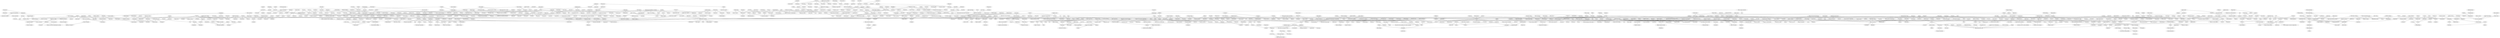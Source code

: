 strict graph layer2 {
	graph [name=layer2];
	node [label="\N"];
	4368	[label="Forced expiratory volume",
		src_id=176855,
		weight=0.00010958538259702477];
	5566	[label=Spirometry,
		src_id=186265,
		weight="5.574228578860438e-05"];
	4368 -- 5566	[level=3,
		weight=84.25];
	4288	[label="Vital capacity",
		src_id=188604,
		weight=0.00012108469264595854];
	4368 -- 4288	[level=3,
		weight=500.5];
	5051	[label=Pyoderma,
		src_id=184647,
		weight="9.527482588210085e-05"];
	1736	[label=Cephalexin,
		src_id=554,
		weight=0.00025700109760893876];
	5051 -- 1736	[level=3,
		weight=311.8];
	2242	[label=Ivermectin,
		src_id=589,
		weight=0.00020286081821988455];
	5051 -- 2242	[level=3,
		weight=96.14];
	1105	[label=Hydrocodone,
		level=3,
		src_id=942,
		weight=0.00029899155468833305];
	223	[label=Nicotine,
		level=3,
		src_id=175,
		weight=0.0003771815512427376];
	1105 -- 223	[level=2,
		weight=111.31];
	65	[label=Acetaminophen,
		level=1,
		src_id=307,
		weight=0.0008974722409844956];
	1105 -- 65	[level=2,
		weight=328.51];
	52	[label=Lidocaine,
		level=2,
		src_id=272,
		weight=0.000548875323183776];
	124	[label="General anaesthesia",
		level=1,
		src_id=177267,
		weight=0.0009671511124220577];
	52 -- 124	[level=2,
		weight=134.2];
	631	[label="Cardiac output",
		level=3,
		src_id=173073,
		weight=0.00032197335676237163];
	2160	[label="Stroke volume",
		src_id=186476,
		weight=0.00018325255463425905];
	631 -- 2160	[level=3,
		weight=131.9];
	952	[label=Linezolid,
		level=3,
		src_id=588,
		weight=0.0004217097933529113];
	689	[label=Caspofungin,
		level=1,
		src_id=507,
		weight=0.0008793276447376148];
	952 -- 689	[level=3,
		weight=250.75];
	1041	[label="Platelet count",
		level=3,
		src_id=183593,
		weight=0.0002819937109793129];
	1259	[label="Hepatic enzyme increased",
		level=3,
		src_id=177895,
		weight=0.0002852218549602924];
	1041 -- 1259	[level=3,
		weight=82.0];
	1125	[label="Fibrinogen Human",
		src_id=8162,
		weight=0.0002508029205855092];
	1041 -- 1125	[level=3,
		weight=103.7];
	784	[label="Substance abuse",
		level=3,
		src_id=186527,
		weight=0.0003046060198513425];
	1100	[label=Dexmedetomidine,
		level=3,
		src_id=620,
		weight=0.0003286950542563441];
	784 -- 1100	[level=2,
		weight=100.9];
	154	[label=Irritability,
		level=2,
		src_id=179437,
		weight=0.0005728321185384721];
	784 -- 154	[level=2,
		weight=231.54];
	2729	[label=Radiculotomy,
		src_id=184739,
		weight=0.0001336250845858295];
	1823	[label="Peripheral nerve decompression",
		src_id=183182,
		weight=0.0001882933134694109];
	2729 -- 1823	[level=3,
		weight=114.92];
	922	[label=Glycerin,
		level=3,
		src_id=8332,
		weight=0.0002760777583311135];
	2729 -- 922	[level=3,
		weight=108.04];
	398	[label="Nitrous oxide",
		level=3,
		src_id=5750,
		weight=0.00038407270463397883];
	424	[label=Discomfort,
		level=2,
		src_id=175264,
		weight=0.0005578922595296999];
	398 -- 424	[level=3,
		weight=182.64];
	389	[label=Halothane,
		level=3,
		src_id=1143,
		weight=0.00032794240146325924];
	398 -- 389	[level=3,
		weight=102.4];
	4995	[label="Femur fracture",
		src_id=176670,
		weight="5.776911122039377e-05"];
	4171	[label="Multi-organ disorder",
		src_id=181187,
		weight="9.393509426913368e-05"];
	4995 -- 4171	[level=3,
		weight=100.9];
	3789	[label="Fat embolism",
		src_id=176591,
		weight=0.00012101181531610972];
	4995 -- 3789	[level=3,
		weight=118.53];
	28	[label=Childhood,
		level=2,
		src_id=173551,
		weight=0.000638041363839049];
	208	[label=Vigabatrin,
		level=2,
		src_id=1064,
		weight=0.0005239705141923199];
	28 -- 208	[level=2,
		weight=80.29];
	482	[label=Sulfamethoxazole,
		level=3,
		src_id=1001,
		weight=0.0004279547550201465];
	1933	[label=Pea,
		src_id=8621,
		weight=0.00013229347194546273];
	482 -- 1933	[level=2,
		weight=122.83];
	399	[label=Atenolol,
		level=3,
		src_id=325,
		weight=0.0003509870928289244];
	482 -- 399	[level=3,
		weight=114.03];
	179	[label=Diclofenac,
		level=3,
		src_id=573,
		weight=0.00038260557635793566];
	482 -- 179	[level=2,
		weight=195.87];
	275	[label=Trimethoprim,
		level=2,
		src_id=429,
		weight=0.0004705584803366389];
	482 -- 275	[level=2,
		weight=750.25];
	589	[label=Abacavir,
		level=3,
		src_id=1033,
		weight=0.0002706316431488912];
	632	[label=Allopurinol,
		level=3,
		src_id=426,
		weight=0.00031576428991519185];
	589 -- 632	[level=3,
		weight=157.53];
	675	[label=Nevirapine,
		level=3,
		src_id=229,
		weight=0.00029947140122172587];
	589 -- 675	[level=3,
		weight=139.48];
	259	[label=Swelling,
		level=3,
		src_id=186614,
		weight=0.00040408922822839];
	47	[label=Haemorrhage,
		level=1,
		src_id=177684,
		weight=0.000767368097958346];
	259 -- 47	[level=3,
		weight=100.9];
	2464	[label="Benzoyl peroxide",
		src_id=8041,
		weight=0.00012874050362488994];
	696	[label="Adefovir Dipivoxil",
		level=1,
		src_id=704,
		weight=0.000734801345815369];
	2464 -- 696	[level=3,
		weight=100.9];
	3593	[label=Hydroquinone,
		src_id=8355,
		weight=0.00023439417026801761];
	2464 -- 3593	[level=3,
		weight=466.29];
	205	[label="Blood albumin",
		level=3,
		src_id=171917,
		weight=0.00033919658454337117];
	453	[label="Human Serum Albumin",
		src_id=61,
		weight=0.0002638587625933606];
	205 -- 453	[level=3,
		weight=157.89];
	463	[label=Aspiration,
		level=3,
		src_id=171004,
		weight=0.000336864991607077];
	160	[label=Propofol,
		level=1,
		src_id=804,
		weight=0.0008170600758948898];
	463 -- 160	[level=3,
		weight=91.82];
	318	[label=Dysarthria,
		level=3,
		src_id=175469,
		weight=0.0003365664341297021];
	59	[label=Ataxia,
		level=2,
		src_id=171054,
		weight=0.0005006673049431816];
	318 -- 59	[level=3,
		weight=48.81];
	515	[label="Drug rash with eosinophilia and systemic symptoms",
		level=3,
		src_id=175395,
		weight=0.0003456850456450306];
	444	[label=Eosinophilia,
		level=3,
		src_id=176033,
		weight=0.0004073658071403837];
	515 -- 444	[level=3,
		weight=232.77];
	1124	[label="Alcohol use",
		level=3,
		src_id=169962,
		weight=0.00029071703868634505];
	187	[label=Acetylcholine,
		level=3,
		src_id=2951,
		weight=0.0004215761520479252];
	1124 -- 187	[level=3,
		weight=352.5];
	3425	[label=Sclerotherapy,
		src_id=185617,
		weight=0.000245120437427918];
	3139	[label="Chest discomfort",
		src_id=173527,
		weight=0.0001341575373084598];
	3425 -- 3139	[level=3,
		weight=134.2];
	3809	[label="Varices oesophageal",
		src_id=188269,
		weight=0.0002472718126713969];
	3425 -- 3809	[level=3,
		weight=467.2];
	993	[label="Glatiramer Acetate",
		level=3,
		src_id=4930,
		weight=0.00038297259864738007];
	1962	[label=Basiliximab,
		src_id=72,
		weight=0.00017306190474425666];
	993 -- 1962	[level=3,
		weight=143.71];
	1342	[label=Mitoxantrone,
		level=3,
		src_id=1188,
		weight=0.0003060809875747362];
	993 -- 1342	[level=3,
		weight=200.8];
	291	[label="Toxicologic test",
		level=3,
		src_id=187231,
		weight=0.0004185311511344459];
	170	[label=Cocaine,
		level=3,
		src_id=893,
		weight=0.0003986491459499609];
	291 -- 170	[level=3,
		weight=182.64];
	137	[label=Amnesia,
		level=2,
		src_id=170136,
		weight=0.0005425618601027466];
	291 -- 137	[level=2,
		weight=112.0];
	814	[label=Psychotherapy,
		src_id=184451,
		weight=0.00024968148482888957];
	291 -- 814	[level=3,
		weight=182.64];
	650	[label="Drug dependence",
		level=3,
		src_id=175358,
		weight=0.0003549367911580691];
	291 -- 650	[level=2,
		weight=182.64];
	337	[label=Dextromethorphan,
		level=3,
		src_id=501,
		weight=0.00030211421073353547];
	690	[label=Dextroamphetamine,
		level=3,
		src_id=1510,
		weight=0.00032980397010868423];
	337 -- 690	[level=3,
		weight=164.2];
	5301	[label=Florantyrone,
		src_id=7927,
		weight="6.019530918771589e-05"];
	2439	[label=Sulindac,
		src_id=592,
		weight=0.00019169910531982508];
	5301 -- 2439	[level=3,
		weight=84.25];
	2744	[label=Methimazole,
		src_id=749,
		weight=0.000148495616594365];
	5301 -- 2744	[level=3,
		weight=100.9];
	5469	[label=Cassia,
		src_id=240112,
		weight="5.770352313864093e-05"];
	4961	[label=Clerodendrum,
		src_id=240152,
		weight="4.802325277612861e-05"];
	5469 -- 4961	[level=3,
		weight=100.9];
	2041	[label=Asparagus,
		src_id=8577,
		weight=0.00018493325999680926];
	5469 -- 2041	[level=3,
		weight=100.9];
	2372	[label=Troponin,
		src_id=187455,
		weight=0.00015073362740901413];
	3917	[label="Troponin T",
		src_id=187460,
		weight=0.00012881657331061534];
	2372 -- 3917	[level=3,
		weight=174.74];
	144	[label="Endotracheal intubation",
		level=1,
		src_id=175952,
		weight=0.0010128806153906697];
	2372 -- 144	[level=3,
		weight=100.9];
	685	[label=Ixabepilone,
		level=1,
		src_id=4567,
		weight=0.0007320676644013988];
	594	[label=Cetuximab,
		level=1,
		src_id=2,
		weight=0.0009217109554026744];
	685 -- 594	[level=1,
		weight=429.14];
	1118	[label=Alvocidib,
		level=3,
		src_id=3300,
		weight=0.00027025834546784276];
	685 -- 1118	[level=3,
		weight=273.45];
	918	[label=Nicardipine,
		src_id=609,
		weight=0.00023446841127483598];
	667	[label=Diltiazem,
		src_id=333,
		weight=0.00022957551694678855];
	918 -- 667	[level=3,
		weight=69.9];
	104	[label=Hypotension,
		level=1,
		src_id=178653,
		weight=0.0009218299186665735];
	918 -- 104	[level=3,
		weight=84.25];
	416	[label="Acquired immunodeficiency syndrome",
		level=3,
		src_id=169676,
		weight=0.00027059648280797097];
	1103	[label="Herpes virus infection",
		src_id=178111,
		weight=0.00024344644957397438];
	416 -- 1103	[level=3,
		weight=114.37];
	476	[label=Immunodeficiency,
		level=3,
		src_id=178769,
		weight=0.00032125642457647713];
	416 -- 476	[level=3,
		weight=74.3];
	1607	[label=Leuprolide,
		src_id=7,
		weight=0.00020267146491143324];
	1007	[label=Carboplatin,
		level=2,
		src_id=944,
		weight=0.00044042809355153927];
	1607 -- 1007	[level=3,
		weight=118.53];
	1197	[label=Hysterectomy,
		level=3,
		src_id=178681,
		weight=0.0002919499667353135];
	1607 -- 1197	[level=3,
		weight=72.72];
	1379	[label=Spinach,
		level=3,
		src_id=8638,
		weight=0.0003124507167793493];
	2230	[label=Grape,
		src_id=8603,
		weight=0.00021511542710881348];
	1379 -- 2230	[level=3,
		weight=132.45];
	5609	[label="Lima bean",
		src_id=8610,
		weight=0.00013290680120496204];
	1379 -- 5609	[level=3,
		weight=236.06];
	2848	[label="Cyproterone acetate",
		src_id=4561,
		weight=0.00013385219689486598];
	2439 -- 2848	[level=3,
		weight=87.87];
	815	[label="Atonic seizures",
		level=3,
		src_id=171063,
		weight=0.0003334466931325102];
	190	[label=Clobazam,
		level=3,
		src_id=339,
		weight=0.0003773749055737812];
	815 -- 190	[level=2,
		weight=143.71];
	998	[label=Arthralgia,
		level=3,
		src_id=170937,
		weight=0.000331649450751576];
	815 -- 998	[level=3,
		weight=100.9];
	1415	[label=Measles,
		src_id=180606,
		weight=0.00021238703537835506];
	815 -- 1415	[level=3,
		weight=100.9];
	167	[label="Tonic convulsion",
		level=2,
		src_id=187142,
		weight=0.000467747021261856];
	815 -- 167	[level=2,
		weight=166.76];
	692	[label=Fenofibrate,
		level=3,
		src_id=1024,
		weight=0.0003096969825243135];
	1427	[label=Darunavir,
		level=3,
		src_id=1247,
		weight=0.0003412716389895339];
	692 -- 1427	[level=3,
		weight=96.14];
	938	[label=Alicaforsen,
		level=3,
		src_id=5493,
		weight=0.0003877021185566606];
	960	[label=Almotriptan,
		level=3,
		src_id=904,
		weight=0.000420255853051186];
	938 -- 960	[level=2,
		weight=300.7];
	938 -- 1007	[level=2,
		weight=200.8];
	1333	[label=Gemcitabine,
		level=3,
		src_id=430,
		weight=0.0003496247654392037];
	938 -- 1333	[level=3,
		weight=167.5];
	1071	[label=Pravastatin,
		level=3,
		src_id=166,
		weight=0.0003518216470347438];
	938 -- 1071	[level=2,
		weight=112.0];
	1396	[label=Etanercept,
		level=3,
		src_id=5,
		weight=0.0002913622893630658];
	938 -- 1396	[level=3,
		weight=200.8];
	12	[label=Levetiracetam,
		level=2,
		src_id=1186,
		weight=0.000597060773939658];
	42	[label=Topiramate,
		level=2,
		src_id=264,
		weight=0.000565417588978987];
	12 -- 42	[level=2,
		weight=109.43];
	16	[label=Phenobarbital,
		level=1,
		src_id=1158,
		weight=0.0007926003118923781];
	4	[label=Carbamazepine,
		level=1,
		src_id=551,
		weight=0.0011025903729030447];
	16 -- 4	[level=1,
		weight=122.22];
	6	[label=Phenytoin,
		level=1,
		src_id=243,
		weight=0.0009228154423951928];
	16 -- 6	[level=1,
		weight=158.11];
	213	[label="Blood glucose",
		level=2,
		src_id=172153,
		weight=0.0004766401516295269];
	36	[label=Pyrexia,
		level=1,
		src_id=184658,
		weight=0.0012168597746504836];
	213 -- 36	[level=2,
		weight=167.5];
	983	[label="Gemtuzumab ozogamicin",
		level=3,
		src_id=55,
		weight=0.0004152097797759876];
	960 -- 983	[level=2,
		weight=364.27];
	266	[label="Body temperature",
		level=3,
		src_id=172449,
		weight=0.00034691384166662557];
	243	[label=Hypothermia,
		level=3,
		src_id=178659,
		weight=0.00030189501792906475];
	266 -- 243	[level=3,
		weight=90.24];
	462	[label="Respiratory rate",
		level=2,
		src_id=185143,
		weight=0.00048193022887532694];
	266 -- 462	[level=3,
		weight=100.9];
	369	[label="Thermal burn",
		level=3,
		src_id=186899,
		weight=0.0003298516614904344];
	98	[label=Fluoxetine,
		level=2,
		src_id=461,
		weight=0.000701778009662595];
	369 -- 98	[level=3,
		weight=84.25];
	1578	[label=Nimesulide,
		src_id=4466,
		weight=0.00019311064142888863];
	719	[label=Rofecoxib,
		level=3,
		src_id=520,
		weight=0.0003836120759422941];
	1578 -- 719	[level=3,
		weight=103.46];
	4279	[label=Methapyrilene,
		src_id=4541,
		weight="7.309776882601988e-05"];
	1578 -- 4279	[level=3,
		weight=80.92];
	950	[label=Jaundice,
		level=3,
		src_id=179470,
		weight=0.00030831362360765526];
	1317	[label=Cholestasis,
		src_id=173616,
		weight=0.00025770622458508817];
	950 -- 1317	[level=3,
		weight=63.44];
	2457	[label="Pregnancy test",
		level=3,
		src_id=184020,
		weight=0.0003314161063469755];
	985	[label="Full blood count",
		level=3,
		src_id=176934,
		weight=0.00035397171026120485];
	2457 -- 985	[level=2,
		weight=154.69];
	2457 -- 462	[level=1,
		weight=154.69];
	242	[label="Completed suicide",
		level=2,
		src_id=174010,
		weight=0.0004416000046459869];
	2457 -- 242	[level=1,
		weight=143.71];
	361	[label=Hyperglycaemia,
		level=3,
		src_id=178459,
		weight=0.0003064521586740503];
	107	[label=Hypersensitivity,
		level=1,
		src_id=178510,
		weight=0.0009967204508806158];
	361 -- 107	[level=3,
		weight=100.9];
	414	[label="Renal failure acute",
		level=3,
		src_id=185036,
		weight=0.0003518312085449677];
	590	[label=Rhabdomyolysis,
		level=3,
		src_id=185322,
		weight=0.0002814529933291773];
	414 -- 590	[level=3,
		weight=114.52];
	414 -- 124	[level=3,
		weight=91.82];
	80	[label=Lithium,
		level=2,
		src_id=1316,
		weight=0.0005186561225252553];
	273	[label=Mania,
		level=3,
		src_id=180503,
		weight=0.00039438919497453937];
	80 -- 273	[level=3,
		weight=294.82];
	18	[label=Depression,
		level=1,
		src_id=175023,
		weight=0.0007207416873454991];
	80 -- 18	[level=1,
		weight=117.32];
	338	[label=Bupropion,
		level=3,
		src_id=1140,
		weight=0.00029855218217362416];
	80 -- 338	[level=3,
		weight=69.9];
	80 -- 242	[level=1,
		weight=132.45];
	1477	[label="Obstructive airways disorder",
		level=3,
		src_id=181997,
		weight=0.00031354362424165924];
	309	[label="Local anaesthesia",
		level=2,
		src_id=180103,
		weight=0.000486713329612746];
	1477 -- 309	[level=1,
		weight=200.8];
	1477 -- 144	[level=1,
		weight=167.5];
	395	[label="Myocardial infarction",
		level=3,
		src_id=181366,
		weight=0.00034701991260860767];
	395 -- 144	[level=3,
		weight=84.25];
	1067	[label=Nicotinamide,
		level=3,
		src_id=2556,
		weight=0.00032725908435805184];
	735	[label=Thiamine,
		level=3,
		src_id=144,
		weight=0.0003659559332135576];
	1067 -- 735	[level=3,
		weight=483.92];
	55	[label=Potassium,
		level=2,
		src_id=1306,
		weight=0.00044044397818738016];
	55 -- 36	[level=2,
		weight=134.2];
	662	[label=Delusion,
		src_id=174957,
		weight=0.0002514732087505899];
	108	[label=Neurotoxicity,
		level=2,
		src_id=181782,
		weight=0.00048394804250433994];
	662 -- 108	[level=2,
		weight=100.9];
	194	[label=Hallucination,
		level=3,
		src_id=177734,
		weight=0.00043250157107098896];
	662 -- 194	[level=2,
		weight=108.52];
	2501	[label=Idraparinux,
		src_id=5585,
		weight="8.049152301342005e-05"];
	533	[label=Enfuvirtide,
		level=1,
		src_id=102,
		weight=0.000991389289108246];
	2501 -- 533	[level=3,
		weight=182.64];
	1433	[label=Eculizumab,
		level=3,
		src_id=1241,
		weight=0.0003382034961028086];
	2501 -- 1433	[level=3,
		weight=200.8];
	554	[label=Wound,
		level=3,
		src_id=188883,
		weight=0.0003289974493388499];
	371	[label="Respiratory depression",
		level=2,
		src_id=185127,
		weight=0.0004853357440215457];
	554 -- 371	[level=3,
		weight=100.9];
	701	[label=Contusion,
		level=3,
		src_id=174362,
		weight=0.00028428699406554924];
	99	[label=Rash,
		level=1,
		src_id=184786,
		weight=0.0008182147395468692];
	701 -- 99	[level=3,
		weight=63.44];
	79	[label="Neurological symptom",
		level=3,
		src_id=181747,
		weight=0.0004266312923806703];
	38	[label=Infection,
		level=1,
		src_id=178954,
		weight=0.0011114771911690483];
	79 -- 38	[level=3,
		weight=67.6];
	46	[label=Hypertension,
		level=2,
		src_id=178519,
		weight=0.0006130329413189458];
	46 -- 107	[level=2,
		weight=167.5];
	333	[label=Haemoglobin,
		level=3,
		src_id=177625,
		weight=0.0003169572563263337];
	417	[label="Oxygen saturation",
		level=2,
		src_id=182603,
		weight=0.0006988962305931469];
	333 -- 417	[level=3,
		weight=74.3];
	1286	[label=Oxytocin,
		src_id=100,
		weight=0.00021939669917861397];
	846	[label=Methylergometrine,
		level=3,
		src_id=343,
		weight=0.00028972447040671634];
	1286 -- 846	[level=3,
		weight=66.02];
	335	[label="Convulsion neonatal",
		level=3,
		src_id=174368,
		weight=0.0003236620098477882];
	1286 -- 335	[level=3,
		weight=100.9];
	2537	[label=Hyperandrogenism,
		src_id=178421,
		weight=0.00018853052384697246];
	1322	[label="Polycystic ovaries",
		level=3,
		src_id=183761,
		weight=0.00032670232102558654];
	2537 -- 1322	[level=3,
		weight=261.3];
	2394	[label=Hyperinsulinaemia,
		src_id=178466,
		weight=0.00017986570111571383];
	2537 -- 2394	[level=3,
		weight=127.46];
	2241	[label="Pantothenic acid",
		src_id=1701,
		weight=0.0002600230426793744];
	1308	[label=Biotin,
		level=3,
		src_id=114,
		weight=0.0002806410836796891];
	2241 -- 1308	[level=3,
		weight=302.58];
	228	[label=Pyridoxine,
		level=2,
		src_id=156,
		weight=0.00047449958277443637];
	2241 -- 228	[level=3,
		weight=257.15];
	1435	[label=Riboflavin,
		level=3,
		src_id=132,
		weight=0.00033486499682494484];
	2241 -- 1435	[level=3,
		weight=317.14];
	1167	[label=Niacin,
		level=3,
		src_id=614,
		weight=0.0003086446545656773];
	2241 -- 1167	[level=3,
		weight=653.11];
	593	[label="Enzyme induction",
		level=3,
		src_id=176011,
		weight=0.00027300093109937324];
	102	[label="gamma-Aminobutyric acid",
		level=2,
		src_id=2399,
		weight=0.0006787002426090986];
	593 -- 102	[level=3,
		weight=100.9];
	438	[label="Post procedural complication",
		level=3,
		src_id=183872,
		weight=0.00035634665530975856];
	438 -- 124	[level=3,
		weight=143.71];
	1062	[label="Adjuvant therapy",
		src_id=169831,
		weight=0.000261353264866914];
	326	[label=Delirium,
		level=3,
		src_id=174950,
		weight=0.00027995359926833493];
	1062 -- 326	[level=3,
		weight=100.9];
	744	[label=Myalgia,
		level=3,
		src_id=181289,
		weight=0.0003928781291128897];
	1062 -- 744	[level=3,
		weight=100.9];
	123	[label=Aggression,
		level=3,
		src_id=169900,
		weight=0.0003827141819627199];
	1062 -- 123	[level=3,
		weight=91.82];
	354	[label="Affective disorder",
		level=3,
		src_id=169893,
		weight=0.00031400191350428226];
	383	[label=Malaise,
		level=3,
		src_id=180380,
		weight=0.0003216514175791428];
	354 -- 383	[level=3,
		weight=100.9];
	1239	[label="Substance use",
		src_id=186529,
		weight=0.00017824046485430834];
	354 -- 1239	[level=3,
		weight=100.9];
	182	[label=Thiopental,
		level=2,
		src_id=586,
		weight=0.00043492038333400754];
	182 -- 160	[level=2,
		weight=102.48];
	633	[label=Succinylcholine,
		level=3,
		src_id=193,
		weight=0.00029922054533669355];
	182 -- 633	[level=3,
		weight=89.89];
	1277	[label=Maprotiline,
		src_id=920,
		weight=0.00016754246633614276];
	541	[label=Clomipramine,
		level=3,
		src_id=1226,
		weight=0.000279523206674932];
	1277 -- 541	[level=3,
		weight=91.44];
	566	[label=Trazodone,
		level=3,
		src_id=643,
		weight=0.00027463164186295987];
	1277 -- 566	[level=3,
		weight=64.09];
	914	[label=Dasatinib,
		level=2,
		src_id=1238,
		weight=0.0004454393275516194];
	1053	[label="Gabapentin Enacarbil",
		level=3,
		src_id=7831,
		weight=0.0004233902614641701];
	914 -- 1053	[level=2,
		weight=334.0];
	671	[label=Entecavir,
		level=1,
		src_id=431,
		weight=0.0009264551635301999];
	914 -- 671	[level=2,
		weight=545.91];
	723	[label="Cardiovascular disorder",
		level=3,
		src_id=173151,
		weight=0.0002769495124225817];
	484	[label="Sudden death",
		level=3,
		src_id=186539,
		weight=0.00030968428894638766];
	723 -- 484	[level=3,
		weight=100.9];
	975	[label=Agranulocytosis,
		src_id=169910,
		weight=0.00023113151263478475];
	975 -- 107	[level=3,
		weight=100.9];
	759	[label="Neutrophil count",
		level=3,
		src_id=181796,
		weight=0.00029283378729242303];
	975 -- 759	[level=3,
		weight=88.12];
	712	[label=Neutropenia,
		level=3,
		src_id=181788,
		weight=0.00028365976323221854];
	975 -- 712	[level=3,
		weight=97.49];
	1172	[label="Aplastic anaemia",
		src_id=170738,
		weight=0.0001932958618082771];
	975 -- 1172	[level=3,
		weight=106.16];
	262	[label=Diphenhydramine,
		level=3,
		src_id=1059,
		weight=0.00036561002365289176];
	1509	[label=Chlorphenamine,
		src_id=1098,
		weight=0.00021927335879745447];
	262 -- 1509	[level=3,
		weight=65.19];
	891	[label=Doxycycline,
		level=3,
		src_id=245,
		weight=0.00031061590570267934];
	1501	[label=Rhinorrhoea,
		level=3,
		src_id=185363,
		weight=0.0002794246047185843];
	891 -- 1501	[level=3,
		weight=239.28];
	1107	[label=Tetracycline,
		level=3,
		src_id=745,
		weight=0.0002821520544163259];
	891 -- 1107	[level=3,
		weight=149.37];
	495	[label="Cerebral ischaemia",
		src_id=173385,
		weight=0.00025864391015602755];
	548	[label="Drug abuse",
		level=2,
		src_id=175347,
		weight=0.00046292407105903217];
	495 -- 548	[level=3,
		weight=100.9];
	145	[label=Ischaemia,
		level=3,
		src_id=179440,
		weight=0.00036767248551258466];
	495 -- 145	[level=3,
		weight=124.52];
	299	[label=Deafness,
		level=3,
		src_id=174890,
		weight=0.00036735692164468553];
	299 -- 335	[level=3,
		weight=91.82];
	1563	[label="Cleft lip",
		level=3,
		src_id=173778,
		weight=0.0002944628229632215];
	1498	[label="Spina bifida",
		level=3,
		src_id=186194,
		weight=0.00028060164833181104];
	1563 -- 1498	[level=2,
		weight=169.15];
	152	[label=Barbiturates,
		level=2,
		src_id=171262,
		weight=0.0004715154954309534];
	1563 -- 152	[level=2,
		weight=158.74];
	1966	[label=Sulfinpyrazone,
		src_id=1122,
		weight=0.0002592517296655318];
	2744 -- 1966	[level=3,
		weight=100.9];
	2386	[label=Phenethylamine,
		src_id=4077,
		weight=0.00012358378062606878];
	1933 -- 2386	[level=2,
		weight=174.74];
	755	[label=Cyst,
		level=3,
		src_id=174772,
		weight=0.00028084815692250824];
	1933 -- 755	[level=3,
		weight=62.41];
	173	[label=Epinephrine,
		level=2,
		src_id=654,
		weight=0.0004734993528314376];
	223 -- 173	[level=2,
		weight=99.61];
	776	[label=Ecstasy,
		level=3,
		src_id=1395,
		weight=0.00029058426710457634];
	223 -- 776	[level=3,
		weight=122.09];
	223 -- 187	[level=2,
		weight=187.14];
	965	[label=Fosamprenavir,
		level=3,
		src_id=1283,
		weight=0.0004290650762397027];
	533 -- 965	[level=3,
		weight=385.23];
	343	[label=Gefitinib,
		level=1,
		src_id=308,
		weight=0.0011314963743790413];
	533 -- 343	[level=1,
		weight=526.79];
	1466	[label=Trabectedin,
		src_id=4799,
		weight=0.00021053897305413108];
	533 -- 1466	[level=3,
		weight=250.75];
	520	[label="Respiratory distress",
		level=3,
		src_id=185132,
		weight=0.00030389866289774026];
	261	[label=Apnoea,
		level=2,
		src_id=170739,
		weight=0.0005365943483680736];
	520 -- 261	[level=3,
		weight=100.9];
	293	[label=Blister,
		level=3,
		src_id=171902,
		weight=0.0002786307585368486];
	293 -- 424	[level=3,
		weight=100.9];
	2708	[label=Papaya,
		src_id=8707,
		weight=0.00016419994330481487];
	1038	[label=Garlic,
		level=3,
		src_id=8602,
		weight=0.00037450236157666783];
	2708 -- 1038	[level=3,
		weight=103.46];
	2529	[label=Citrus,
		src_id=240147,
		weight=0.0001557208571185676];
	2708 -- 2529	[level=3,
		weight=137.23];
	2545	[label=Squash,
		src_id=8639,
		weight=0.00018987204837388338];
	2708 -- 2545	[level=3,
		weight=231.54];
	1147	[label="L-Lysine",
		level=3,
		src_id=116,
		weight=0.00042620844007412723];
	1036	[label=Methionine,
		src_id=126,
		weight=0.0002456068361311534];
	1147 -- 1036	[level=3,
		weight=364.27];
	2849	[label="D-glucose",
		src_id=1821,
		weight=0.00018075027620456974];
	1147 -- 2849	[level=3,
		weight=300.7];
	77	[label="Heart rate",
		level=1,
		src_id=177799,
		weight=0.0007572151782260456];
	121	[label=Fentanyl,
		level=2,
		src_id=799,
		weight=0.0006651732970651403];
	77 -- 121	[level=1,
		weight=106.16];
	33	[label=Headache,
		level=1,
		src_id=177790,
		weight=0.00077696988333892];
	92	[label=Dizziness,
		level=1,
		src_id=175317,
		weight=0.0008378243477145591];
	33 -- 92	[level=1,
		weight=207.69];
	114	[label=Fatigue,
		level=2,
		src_id=176597,
		weight=0.0006791365627773052];
	33 -- 114	[level=2,
		weight=122.09];
	111	[label=Migraine,
		level=2,
		src_id=180996,
		weight=0.0004977216535274074];
	33 -- 111	[level=1,
		weight=120.22];
	793	[label="Blood ketone body",
		level=1,
		src_id=172233,
		weight=0.0008226966849958868];
	498	[label=Rituximab,
		level=3,
		src_id=71,
		weight=0.0003443962029785068];
	793 -- 498	[level=3,
		weight=100.9];
	57	[label=Glucose,
		level=1,
		src_id=8280,
		weight=0.0007623263842260009];
	793 -- 57	[level=1,
		weight=105.47];
	716	[label="Growth retardation",
		level=3,
		src_id=177553,
		weight=0.00029918405498079837];
	793 -- 716	[level=3,
		weight=100.9];
	752	[label="Blood bicarbonate",
		src_id=171966,
		weight=0.0002444351339604713];
	793 -- 752	[level=3,
		weight=100.9];
	321	[label=Glutathione,
		level=3,
		src_id=135,
		weight=0.0002931387138321406];
	793 -- 321	[level=3,
		weight=100.9];
	407	[label=Ammonia,
		level=3,
		src_id=9063,
		weight=0.0002909162233813485];
	793 -- 407	[level=3,
		weight=100.9];
	2141	[label="Von Willebrand Factor Human",
		src_id=10756,
		weight=0.0002428420346046317];
	793 -- 2141	[level=3,
		weight=100.9];
	843	[label=Hyperlipidaemia,
		level=3,
		src_id=178479,
		weight=0.0002831866658127375];
	793 -- 843	[level=2,
		weight=91.82];
	451	[label=Hypothyroidism,
		level=3,
		src_id=178664,
		weight=0.0003334960286809096];
	793 -- 451	[level=3,
		weight=100.9];
	885	[label="Gastrooesophageal reflux disease",
		level=3,
		src_id=177243,
		weight=0.00028428151829185594];
	793 -- 885	[level=3,
		weight=100.9];
	906	[label=Dysmorphism,
		level=3,
		src_id=175488,
		weight=0.0002686526124852453];
	793 -- 906	[level=3,
		weight=100.9];
	721	[label=Plasmapheresis,
		level=3,
		src_id=183563,
		weight=0.0003037630116374883];
	793 -- 721	[level=3,
		weight=100.9];
	2258	[label="Wegener's granulomatosis",
		src_id=188817,
		weight=0.0002257460033018997];
	793 -- 2258	[level=3,
		weight=100.9];
	265	[label="Blood lactic acid",
		level=2,
		src_id=172243,
		weight=0.000553327360435848];
	793 -- 265	[level=2,
		weight=118.53];
	892	[label="Coronary artery disease",
		level=3,
		src_id=174453,
		weight=0.0002849190140933745];
	793 -- 892	[level=3,
		weight=100.9];
	3686	[label="Low carbohydrate diet",
		src_id=180136,
		weight=0.0002592517941036785];
	793 -- 3686	[level=1,
		weight=282.77];
	94	[label="Drug therapy",
		level=2,
		src_id=175405,
		weight=0.0006109787377737952];
	793 -- 94	[level=2,
		weight=116.27];
	446	[label=Urea,
		level=3,
		src_id=3677,
		weight=0.00030886546341396347];
	793 -- 446	[level=3,
		weight=100.9];
	681	[label="Blood copper",
		level=3,
		src_id=172045,
		weight=0.0002820308220123312];
	793 -- 681	[level=3,
		weight=100.9];
	522	[label=Capsaicin,
		level=3,
		src_id=5830,
		weight=0.00030172751624293464];
	61	[label=Clonazepam,
		level=2,
		src_id=1052,
		weight=0.000556385863447892];
	522 -- 61	[level=3,
		weight=72.36];
	1025	[label=Landiolol,
		level=3,
		src_id=9872,
		weight=0.0003493129333980536];
	1025 -- 594	[level=3,
		weight=286.43];
	707	[label="Treatment failure",
		level=2,
		src_id=187369,
		weight=0.0005406501452833895];
	210	[label="Feeling of relaxation",
		level=3,
		src_id=176630,
		weight=0.00035957102848884723];
	707 -- 210	[level=3,
		weight=67.6];
	707 -- 265	[level=2,
		weight=125.88];
	122	[label=Atrophy,
		level=3,
		src_id=171099,
		weight=0.0003706553085929685];
	707 -- 122	[level=3,
		weight=143.71];
	4350	[label=Lomefloxacin,
		src_id=964,
		weight=0.00012048195625064578];
	2157	[label=Enoxacin,
		src_id=456,
		weight=0.0002218443207755484];
	4350 -- 2157	[level=3,
		weight=167.5];
	1735	[label=Gatifloxacin,
		src_id=1029,
		weight=0.0002534781953225703];
	4350 -- 1735	[level=3,
		weight=143.71];
	4953	[label=Fleroxacin,
		src_id=4307,
		weight="8.520069507783479e-05"];
	4350 -- 4953	[level=3,
		weight=200.8];
	2200	[label=Stillbirth,
		level=3,
		src_id=186413,
		weight=0.00030533711080161493];
	97	[label="Analgesic therapy",
		level=1,
		src_id=170274,
		weight=0.0008028809601891186];
	2200 -- 97	[level=2,
		weight=146.69];
	1001	[label="Neural tube defect",
		level=3,
		src_id=181701,
		weight=0.00036183066490278766];
	2200 -- 1001	[level=2,
		weight=265.44];
	2200 -- 1322	[level=3,
		weight=135.48];
	295	[label="Magnesium sulfate",
		level=3,
		src_id=640,
		weight=0.0003345308244105883];
	2200 -- 295	[level=3,
		weight=90.2];
	1315	[label=Infertility,
		level=3,
		src_id=178985,
		weight=0.00028246790296838724];
	2200 -- 1315	[level=3,
		weight=98.13];
	3956	[label="Low birth weight baby",
		src_id=180135,
		weight=0.00023894862844160608];
	2200 -- 3956	[level=3,
		weight=375.63];
	2200 -- 152	[level=2,
		weight=265.44];
	653	[label="Alkaline Phosphatase",
		level=3,
		src_id=5234,
		weight=0.000287181522584284];
	771	[label="Blood calcium",
		level=3,
		src_id=171999,
		weight=0.0002980499533533816];
	653 -- 771	[level=3,
		weight=145.87];
	867	[label="Alanine aminotransferase",
		level=3,
		src_id=169932,
		weight=0.0002679397168614683];
	653 -- 867	[level=3,
		weight=68.79];
	376	[label=Accident,
		level=3,
		src_id=169612,
		weight=0.00027451416194087977];
	376 -- 124	[level=3,
		weight=84.25];
	652	[label="Carbon dioxide",
		level=3,
		src_id=8100,
		weight=0.00033398578847905355];
	86	[label=Hypoxia,
		level=1,
		src_id=178678,
		weight=0.0007406286929741318];
	652 -- 86	[level=3,
		weight=143.71];
	710	[label=Mexiletine,
		level=3,
		src_id=369,
		weight=0.0002701599100944055];
	1559	[label=Flecainide,
		src_id=1179,
		weight=0.0001937704707408746];
	710 -- 1559	[level=3,
		weight=91.82];
	238	[label=Hydrocephalus,
		level=3,
		src_id=178376,
		weight=0.00036074207383815954];
	141	[label=Baclofen,
		level=2,
		src_id=172,
		weight=0.0004601660297580367];
	238 -- 141	[level=3,
		weight=76.68];
	548 -- 985	[level=2,
		weight=154.69];
	583	[label="Liver function test",
		level=3,
		src_id=180083,
		weight=0.00029082791723698034];
	548 -- 583	[level=3,
		weight=200.8];
	801	[label="Blood creatinine",
		level=3,
		src_id=172088,
		weight=0.00027936442871651893];
	548 -- 801	[level=3,
		weight=100.9];
	188	[label=Infarction,
		level=3,
		src_id=178943,
		weight=0.0003983640658390487];
	548 -- 188	[level=3,
		weight=100.9];
	466	[label="Vascular occlusion",
		level=3,
		src_id=188310,
		weight=0.0002910334963246876];
	548 -- 466	[level=3,
		weight=100.9];
	665	[label="Central nervous system lesion",
		src_id=173311,
		weight=0.00020536683086394902];
	548 -- 665	[level=2,
		weight=100.9];
	544	[label=Fluvoxamine,
		level=3,
		src_id=167,
		weight=0.0002743256733096234];
	548 -- 544	[level=3,
		weight=91.82];
	300	[label=Thrombocytopenia,
		level=3,
		src_id=186955,
		weight=0.0004211700807721426];
	548 -- 300	[level=3,
		weight=100.9];
	1960	[label="L-Valine",
		level=3,
		src_id=153,
		weight=0.0003921289541362487];
	1036 -- 1960	[level=3,
		weight=455.09];
	2046	[label=Guaifenesin,
		src_id=860,
		weight=0.00019027313299039268];
	690 -- 2046	[level=2,
		weight=147.85];
	288	[label=Amphetamine,
		level=2,
		src_id=173,
		weight=0.0004581386490473747];
	690 -- 288	[level=2,
		weight=813.44];
	1187	[label=Phenylephrine,
		level=3,
		src_id=377,
		weight=0.00028891651447666977];
	690 -- 1187	[level=3,
		weight=151.53];
	158	[label=Autopsy,
		level=3,
		src_id=171164,
		weight=0.00033858226277782004];
	158 -- 484	[level=3,
		weight=46.72];
	961	[label="Zoledronic acid",
		level=2,
		src_id=388,
		weight=0.0004642584839397254];
	983 -- 961	[level=2,
		weight=364.27];
	1748	[label=Zofenopril,
		src_id=10787,
		weight=0.00018216369949257578];
	983 -- 1748	[level=3,
		weight=300.7];
	74	[label="Mental retardation",
		level=2,
		src_id=180783,
		weight=0.0005532586846051613];
	249	[label=Autism,
		level=3,
		src_id=171128,
		weight=0.0003764173734919693];
	74 -- 249	[level=2,
		weight=115.36];
	2653	[label="Mitochondrial myopathy",
		src_id=181035,
		weight=0.00012004801669720675];
	74 -- 2653	[level=3,
		weight=77.85];
	1019	[label="Potassium Chloride",
		level=3,
		src_id=747,
		weight=0.0002987485489131332];
	506	[label="L-Tyrosine",
		level=3,
		src_id=127,
		weight=0.0002905353347239501];
	1019 -- 506	[level=3,
		weight=273.45];
	649	[label="Bipolar I disorder",
		level=3,
		src_id=171760,
		weight=0.00027872868591744633];
	273 -- 649	[level=3,
		weight=212.75];
	491	[label=Azathioprine,
		level=2,
		src_id=979,
		weight=0.0004447371998732096];
	4244	[label=Mesalazine,
		src_id=235,
		weight=0.00014213910706929058];
	491 -- 4244	[level=2,
		weight=116.27];
	804	[label="Mycophenolate mofetil",
		level=3,
		src_id=674,
		weight=0.0003746374135318385];
	491 -- 804	[level=3,
		weight=106.16];
	461	[label=Vincristine,
		level=3,
		src_id=528,
		weight=0.0003360290056373091];
	276	[label=Doxorubicin,
		level=2,
		src_id=983,
		weight=0.00046241828472375513];
	461 -- 276	[level=3,
		weight=122.09];
	1480	[label=Triclosan,
		src_id=7593,
		weight=0.00023963090976026716];
	1907	[label=Oestrone,
		src_id=182187,
		weight=0.0002046776295663519];
	1480 -- 1907	[level=2,
		weight=120.35];
	853	[label=Gemfibrozil,
		level=3,
		src_id=1225,
		weight=0.0002795465596955766];
	1480 -- 853	[level=2,
		weight=126.8];
	169	[label=Fear,
		level=3,
		src_id=176601,
		weight=0.00035058264066786685];
	424 -- 169	[level=3,
		weight=125.88];
	420	[label=Crying,
		level=3,
		src_id=174575,
		weight=0.00027191561087022643];
	424 -- 420	[level=3,
		weight=100.9];
	1506	[label="Pain assessment",
		level=3,
		src_id=182631,
		weight=0.0003850115046503282];
	424 -- 1506	[level=2,
		weight=215.07];
	560	[label=Pegfilgrastim,
		level=1,
		src_id=19,
		weight=0.0010096155476091318];
	594 -- 560	[level=1,
		weight=471.12];
	1191	[label=Calcipotriol,
		level=3,
		src_id=2182,
		weight=0.0002755628278187749];
	594 -- 1191	[level=3,
		weight=364.27];
	1403	[label=Etravirine,
		level=3,
		src_id=5590,
		weight=0.0002758094548460145];
	965 -- 1403	[level=3,
		weight=250.75];
	990	[label=Tipranavir,
		level=2,
		src_id=918,
		weight=0.0005270673719664609];
	990 -- 560	[level=2,
		weight=438.06];
	1235	[label=Vatalanib,
		src_id=4601,
		weight=0.0002474347691750474];
	990 -- 1235	[level=3,
		weight=400.6];
	549	[label="Blood pressure systolic",
		level=3,
		src_id=172330,
		weight=0.0003300051303593498];
	549 -- 144	[level=3,
		weight=100.9];
	1265	[label="Coronary artery bypass",
		level=3,
		src_id=174451,
		weight=0.000279186031782416];
	669	[label=Pancuronium,
		level=3,
		src_id=1299,
		weight=0.00033968926762869867];
	1265 -- 669	[level=3,
		weight=118.04];
	1457	[label="Cardiac index",
		src_id=173054,
		weight=0.000265250076732964];
	1265 -- 1457	[level=3,
		weight=112.0];
	174	[label=Alprazolam,
		level=3,
		src_id=393,
		weight=0.0004207163939887153];
	539	[label=Triazolam,
		level=3,
		src_id=883,
		weight=0.00028674700824769946];
	174 -- 539	[level=3,
		weight=101.79];
	174 -- 65	[level=3,
		weight=118.53];
	1957	[label=Tazobactam,
		src_id=1538,
		weight=0.00017574530763379427];
	1531	[label=Piperacillin,
		src_id=310,
		weight=0.00024345262625019646];
	1957 -- 1531	[level=3,
		weight=429.14];
	3521	[label=Sulbactam,
		src_id=8263,
		weight="9.151738583207369e-05"];
	1957 -- 3521	[level=3,
		weight=100.9];
	1158	[label=Clavulanate,
		level=3,
		src_id=752,
		weight=0.0003463501600277566];
	1957 -- 1158	[level=3,
		weight=167.5];
	1929	[label="Muscular dystrophy",
		src_id=181277,
		weight=0.00018898565628764608];
	441	[label=Glioma,
		level=3,
		src_id=177386,
		weight=0.0002782592285724614];
	1929 -- 441	[level=3,
		weight=173.9];
	325	[label="Parkinson's disease",
		level=3,
		src_id=182898,
		weight=0.00040634966947775727];
	1929 -- 325	[level=3,
		weight=149.79];
	211	[label="Multiple sclerosis",
		level=3,
		src_id=181221,
		weight=0.00041130481459303894];
	1929 -- 211	[level=3,
		weight=181.67];
	666	[label="Insulin Detemir",
		level=1,
		src_id=1281,
		weight=0.0007328184297236786];
	591	[label=Tiotropium,
		level=1,
		src_id=1352,
		weight=0.0008634697952427359];
	666 -- 591	[level=1,
		weight=429.14];
	740	[label=Exenatide,
		level=2,
		src_id=1259,
		weight=0.0006624641365526804];
	666 -- 740	[level=2,
		weight=385.23];
	871	[label="Insulin Aspart",
		level=3,
		src_id=1280,
		weight=0.0003730864543005049];
	666 -- 871	[level=1,
		weight=500.5];
	2380	[label=Tic,
		src_id=187074,
		weight=0.0001349266286808925];
	2380 -- 4961	[level=3,
		weight=106.16];
	500	[label="Attention deficit/hyperactivity disorder",
		level=3,
		src_id=171101,
		weight=0.0003591252555373204];
	2380 -- 500	[level=3,
		weight=100.9];
	2812	[label="Meningitis pneumococcal",
		src_id=180733,
		weight=0.00010423935482622018];
	899	[label="Meningitis bacterial",
		src_id=180710,
		weight=0.0002485390384594225];
	2812 -- 899	[level=3,
		weight=83.76];
	1390	[label="CSF protein",
		src_id=174675,
		weight=0.00019438511185023517];
	2812 -- 1390	[level=3,
		weight=38.94];
	896	[label="Transcranial magnetic stimulation",
		src_id=187294,
		weight=0.00024897506411926477];
	397	[label=Tension,
		level=3,
		src_id=186772,
		weight=0.00031651681267921025];
	896 -- 397	[level=1,
		weight=100.9];
	29	[label=Agitation,
		level=1,
		src_id=169902,
		weight=0.0007453077401135728];
	896 -- 29	[level=1,
		weight=267.4];
	232	[label="Muscle twitching",
		level=3,
		src_id=181276,
		weight=0.0003950211406035402];
	896 -- 232	[level=3,
		weight=138.79];
	4420	[label="Brain natriuretic peptide",
		src_id=172605,
		weight="9.631064694758492e-05"];
	3917 -- 4420	[level=3,
		weight=364.27];
	4397	[label="Systolic dysfunction",
		src_id=186684,
		weight="8.19534632181864e-05"];
	3917 -- 4397	[level=3,
		weight=84.25];
	280	[label=Dystonia,
		level=3,
		src_id=175511,
		weight=0.0002980243945529196];
	280 -- 249	[level=3,
		weight=72.36];
	426	[label="Positron emission tomogram",
		level=3,
		src_id=183853,
		weight=0.00039755496866815794];
	2735	[label=Excoriation,
		src_id=176257,
		weight=0.00019101584280150976];
	426 -- 2735	[level=3,
		weight=186.14];
	120	[label="Cognitive disorder",
		level=2,
		src_id=173888,
		weight=0.000569301324979036];
	137 -- 120	[level=2,
		weight=112.0];
	216	[label=Meningitis,
		level=2,
		src_id=180708,
		weight=0.00043706533375452];
	899 -- 216	[level=3,
		weight=67.76];
	391	[label=Ezetimibe,
		level=1,
		src_id=959,
		weight=0.0010894612491933154];
	350	[label=Tadalafil,
		level=1,
		src_id=806,
		weight=0.0009418586561948928];
	391 -- 350	[level=1,
		weight=462.08];
	523	[label=Ribavirin,
		level=2,
		src_id=797,
		weight=0.0005647220216993701];
	391 -- 523	[level=2,
		weight=219.53];
	608	[label=Telithromycin,
		level=1,
		src_id=962,
		weight=0.0008932092135476258];
	391 -- 608	[level=1,
		weight=500.5];
	377	[label=Bevacizumab,
		level=1,
		src_id=105,
		weight=0.0008618132379693541];
	391 -- 377	[level=1,
		weight=367.3];
	53	[label="Sodium Chloride",
		level=1,
		src_id=8096,
		weight=0.0008494465568845872];
	744 -- 53	[level=3,
		weight=154.69];
	142	[label="Clonic convulsion",
		level=3,
		src_id=173791,
		weight=0.0004026255279894073];
	744 -- 142	[level=3,
		weight=182.64];
	877	[label=Acupuncture,
		level=3,
		src_id=169728,
		weight=0.0002989682423522607];
	744 -- 877	[level=3,
		weight=100.9];
	551	[label=Memantine,
		level=3,
		src_id=1028,
		weight=0.0002742208504280648];
	140	[label=Dementia,
		level=2,
		src_id=174971,
		weight=0.0006017855023373561];
	551 -- 140	[level=2,
		weight=106.16];
	336	[label="Dementia Alzheimer's type",
		level=3,
		src_id=174972,
		weight=0.00032331202297665077];
	551 -- 336	[level=2,
		weight=158.74];
	421	[label=Radiotherapy,
		level=3,
		src_id=184752,
		weight=0.00032902367665876495];
	53 -- 421	[level=1,
		weight=154.69];
	53 -- 1506	[level=1,
		weight=200.8];
	190 -- 61	[level=2,
		weight=200.8];
	357	[label="Lennox-Gastaut syndrome",
		level=3,
		src_id=179861,
		weight=0.0004276450699026979];
	190 -- 357	[level=3,
		weight=167.5];
	301	[label="Brain neoplasm",
		level=3,
		src_id=172610,
		weight=0.00029413405001366713];
	162	[label=Chemotherapy,
		level=2,
		src_id=173517,
		weight=0.0005869239687718568];
	301 -- 162	[level=3,
		weight=134.2];
	2507	[label=Doxapram,
		src_id=548,
		weight=0.00014533314480856657];
	2507 -- 144	[level=1,
		weight=200.8];
	2507 -- 65	[level=1,
		weight=134.2];
	1505	[label=Ropinirole,
		src_id=259,
		weight=0.00021278651209920052];
	638	[label=Pramipexole,
		level=3,
		src_id=402,
		weight=0.0003916364448263538];
	1505 -- 638	[level=3,
		weight=286.43];
	1663	[label=Cabergoline,
		src_id=239,
		weight=0.0002539156144844184];
	1505 -- 1663	[level=3,
		weight=228.05];
	317	[label=Heparin,
		level=3,
		src_id=1093,
		weight=0.00039614727689445855];
	279	[label="Lumbar puncture",
		level=1,
		src_id=180161,
		weight=0.0007393338383226371];
	317 -- 279	[level=3,
		weight=100.9];
	403	[label=Thrombosis,
		level=3,
		src_id=186970,
		weight=0.0003418211908911574];
	317 -- 403	[level=3,
		weight=52.94];
	209	[label="Laboratory test",
		level=2,
		src_id=179654,
		weight=0.0005217621393613566];
	909	[label="Urine analysis",
		level=3,
		src_id=187884,
		weight=0.0003743630344061708];
	209 -- 909	[level=1,
		weight=334.0];
	44	[label="Blood pressure",
		level=1,
		src_id=172305,
		weight=0.0009486490153014943];
	209 -- 44	[level=1,
		weight=125.88];
	209 -- 6	[level=1,
		weight=121.57];
	209 -- 42	[level=2,
		weight=116.83];
	175	[label=Theophylline,
		level=3,
		src_id=268,
		weight=0.0003839987710288989];
	175 -- 124	[level=3,
		weight=182.64];
	334	[label=Digoxin,
		level=3,
		src_id=379,
		weight=0.00036372310068236955];
	175 -- 334	[level=3,
		weight=89.28];
	863	[label=Sumatriptan,
		level=3,
		src_id=655,
		weight=0.0002859293361591655];
	1787	[label="Cluster headache",
		src_id=173813,
		weight=0.00018518100145788172];
	863 -- 1787	[level=3,
		weight=133.52];
	1271	[label=Zolmitriptan,
		level=3,
		src_id=306,
		weight=0.00029809986605537045];
	863 -- 1271	[level=3,
		weight=157.71];
	1169	[label=Polydipsia,
		src_id=183765,
		weight=0.00020287265382626474];
	471	[label=Polyuria,
		level=3,
		src_id=183795,
		weight=0.0003581806984501078];
	1169 -- 471	[level=3,
		weight=107.4];
	68	[label=Nausea,
		level=1,
		src_id=181546,
		weight=0.0009960979336730263];
	1169 -- 68	[level=3,
		weight=77.85];
	588	[label="Activated charcoal",
		level=3,
		src_id=8218,
		weight=0.00027941949543755875];
	1632	[label=Haemoperfusion,
		src_id=177669,
		weight=0.0001454157772795148];
	588 -- 1632	[level=3,
		weight=103.73];
	4933	[label="Biotin deficiency",
		src_id=171756,
		weight="5.763920677700845e-05"];
	1308 -- 4933	[level=3,
		weight=110.27];
	457	[label=Hydrochlorothiazide,
		level=3,
		src_id=985,
		weight=0.0003467979338715471];
	226	[label=Furosemide,
		level=3,
		src_id=681,
		weight=0.00038124008529338344];
	457 -- 226	[level=3,
		weight=64.23];
	966	[label=Telmisartan,
		level=3,
		src_id=952,
		weight=0.00032863937851760667];
	457 -- 966	[level=3,
		weight=188.31];
	558	[label=Tipifarnib,
		level=1,
		src_id=4671,
		weight=0.0009152018166876008];
	558 -- 1962	[level=1,
		weight=167.5];
	524	[label=Vardenafil,
		level=1,
		src_id=848,
		weight=0.0008372496739552117];
	558 -- 524	[level=1,
		weight=400.6];
	802	[label=Valganciclovir,
		level=2,
		src_id=1542,
		weight=0.0005044725572408322];
	558 -- 802	[level=2,
		weight=357.79];
	536	[label=Tegaserod,
		level=1,
		src_id=1063,
		weight=0.0009188385774880433];
	558 -- 536	[level=1,
		weight=353.59];
	862	[label=Eplerenone,
		level=3,
		src_id=686,
		weight=0.00040244734313937537];
	558 -- 862	[level=3,
		weight=417.25];
	927	[label=Travoprost,
		level=3,
		src_id=278,
		weight=0.0003591580525941164];
	558 -- 927	[level=2,
		weight=308.38];
	400	[label=Omalizumab,
		level=1,
		src_id=42,
		weight=0.0010370674450034133];
	558 -- 400	[level=1,
		weight=445.0];
	709	[label=Modafinil,
		level=3,
		src_id=731,
		weight=0.0002965614236190435];
	143	[label=Insomnia,
		level=2,
		src_id=179162,
		weight=0.0005135853216101772];
	709 -- 143	[level=3,
		weight=182.64];
	281	[label="Vagal nerve stimulator implantation",
		level=3,
		src_id=188187,
		weight=0.00029308948637467606];
	848	[label="Deep brain stimulation",
		src_id=174920,
		weight=0.0002193873444797698];
	281 -- 848	[level=3,
		weight=72.36];
	427	[label=Constipation,
		level=2,
		src_id=174340,
		weight=0.0005014284555463587];
	305	[label=Acidosis,
		level=2,
		src_id=169637,
		weight=0.0004996145206638148];
	427 -- 305	[level=1,
		weight=200.8];
	409	[label="Muscle relaxant therapy",
		level=2,
		src_id=181266,
		weight=0.00044122522325660104];
	427 -- 409	[level=1,
		weight=182.64];
	146	[label=Hypoglycaemia,
		level=2,
		src_id=178590,
		weight=0.00047725257561421726];
	146 -- 38	[level=1,
		weight=118.53];
	1547	[label="Impaired gastric emptying",
		src_id=178795,
		weight=0.00018246277414442374];
	146 -- 1547	[level=3,
		weight=99.71];
	252	[label="Craniocerebral injury",
		level=2,
		src_id=174523,
		weight=0.0004549600206607043];
	146 -- 252	[level=1,
		weight=118.53];
	35	[label=Infant,
		level=2,
		src_id=178934,
		weight=0.0006783803557672175];
	492	[label="Gait disturbance",
		level=3,
		src_id=176976,
		weight=0.0003451342867559875];
	35 -- 492	[level=3,
		weight=77.85];
	474	[label="Hypoxic-ischaemic encephalopathy",
		level=3,
		src_id=178679,
		weight=0.0003528820967427824];
	35 -- 474	[level=2,
		weight=134.2];
	5	[label=Nervousness,
		level=1,
		src_id=181699,
		weight=0.001063418332594722];
	54	[label="Cerebrovascular accident",
		level=1,
		src_id=173414,
		weight=0.0008996750643322995];
	5 -- 54	[level=1,
		weight=100.9];
	1136	[label=Hepatomegaly,
		level=3,
		src_id=178047,
		weight=0.0002951803181990735];
	2373	[label=Splenomegaly,
		src_id=186311,
		weight=0.00019512615902217772];
	1136 -- 2373	[level=3,
		weight=73.65];
	775	[label=Pitavastatin,
		level=1,
		src_id=7821,
		weight=0.0007221392979997045];
	769	[label=Sunitinib,
		level=2,
		src_id=1251,
		weight=0.0006687923407330301];
	775 -- 769	[level=1,
		weight=375.63];
	764	[label="Breast cancer",
		level=3,
		src_id=172645,
		weight=0.0003185699988235096];
	764 -- 121	[level=3,
		weight=100.9];
	3646	[label="Bundle branch block right",
		src_id=172808,
		weight=0.0001270602147853172];
	4171 -- 3646	[level=3,
		weight=91.82];
	1050	[label=Haemolysis,
		level=3,
		src_id=177662,
		weight=0.00027526276098552565];
	1259 -- 1050	[level=3,
		weight=212.55];
	240	[label="Cerebral palsy",
		level=3,
		src_id=173392,
		weight=0.00037648535138175775];
	3394	[label="Pelvic pain",
		src_id=182999,
		weight=0.0002043173268365209];
	240 -- 3394	[level=3,
		weight=100.9];
	987	[label="Sexual dysfunction",
		level=3,
		src_id=185812,
		weight=0.0003044831977958757];
	2656	[label="Libido decreased",
		src_id=179941,
		weight=0.00017744408064994385];
	987 -- 2656	[level=3,
		weight=100.9];
	112	[label=Hypotonia,
		level=2,
		src_id=178665,
		weight=0.00068888084828541];
	987 -- 112	[level=3,
		weight=100.9];
	26	[label="Induction and maintenance of anaesthesia",
		level=1,
		src_id=178930,
		weight=0.0007992499684150461];
	26 -- 650	[level=2,
		weight=120.88];
	26 -- 86	[level=1,
		weight=116.27];
	458	[label=Methadone,
		level=3,
		src_id=323,
		weight=0.0002931275802904521];
	26 -- 458	[level=3,
		weight=96.14];
	4044	[label=Proparacaine,
		src_id=793,
		weight="9.969957522539733e-05"];
	2551	[label=Tocainide,
		src_id=1040,
		weight=0.00012766306144228233];
	4044 -- 2551	[level=3,
		weight=167.5];
	3803	[label=Tetryzoline,
		src_id=5821,
		weight=0.0001278705334607533];
	4044 -- 3803	[level=3,
		weight=167.5];
	75	[label=Serotonin,
		level=2,
		src_id=7810,
		weight=0.000568325721110334];
	155	[label=Norepinephrine,
		level=3,
		src_id=358,
		weight=0.00034593418850777845];
	75 -- 155	[level=2,
		weight=126.99];
	272	[label=Citalopram,
		level=3,
		src_id=206,
		weight=0.0003965462598691555];
	75 -- 272	[level=2,
		weight=200.8];
	311	[label=Haemodialysis,
		level=3,
		src_id=177615,
		weight=0.00036179148976451815];
	311 -- 1632	[level=3,
		weight=97.0];
	580	[label="Renal failure chronic",
		level=3,
		src_id=185037,
		weight=0.00028257750713376836];
	311 -- 580	[level=3,
		weight=96.41];
	234	[label=Dialysis,
		level=3,
		src_id=175180,
		weight=0.0003198794419322458];
	311 -- 234	[level=3,
		weight=110.48];
	4028	[label="Portal vein thrombosis",
		src_id=183845,
		weight="9.104368137774192e-05"];
	3321	[label="Calcium Phosphate",
		src_id=9206,
		weight=0.000151549027967555];
	4028 -- 3321	[level=3,
		weight=100.9];
	1901	[label=Cholestyramine,
		src_id=1374,
		weight=0.0002434955737057215];
	4028 -- 1901	[level=3,
		weight=100.9];
	3471	[label=Phototherapy,
		src_id=183454,
		weight=0.00011718478673091664];
	4028 -- 3471	[level=3,
		weight=91.82];
	699	[label=Rotigotine,
		level=2,
		src_id=4938,
		weight=0.000597928344451468];
	1053 -- 699	[level=2,
		weight=334.0];
	2316	[label="Conjunctival hyperaemia",
		src_id=174310,
		weight=0.00017730473514344255];
	2316 -- 1787	[level=3,
		weight=143.71];
	1814	[label="Lacrimation increased",
		src_id=179683,
		weight=0.00019998548506062726];
	2316 -- 1814	[level=3,
		weight=277.04];
	557	[label="Back pain",
		level=3,
		src_id=171211,
		weight=0.00034725752834800463];
	557 -- 94	[level=3,
		weight=48.57];
	800	[label=Alteplase,
		level=3,
		src_id=9,
		weight=0.00026765236130396223];
	3108	[label=Plasminogen,
		src_id=183569,
		weight="9.160792621006053e-05"];
	800 -- 3108	[level=3,
		weight=108.58];
	507	[label=Rosuvastatin,
		level=1,
		src_id=1082,
		weight=0.0007777704093352201];
	507 -- 343	[level=1,
		weight=408.0];
	1274	[label="Biopsy kidney",
		level=3,
		src_id=171626,
		weight=0.0003102119656990192];
	2019	[label=Glomerulonephritis,
		src_id=177406,
		weight=0.00023274659820303044];
	1274 -- 2019	[level=3,
		weight=110.27];
	1258	[label=Nephritis,
		level=3,
		src_id=181651,
		weight=0.00027082941361786575];
	1274 -- 1258	[level=3,
		weight=99.67];
	817	[label=Vecuronium,
		level=3,
		src_id=1301,
		weight=0.0003181166540655501];
	817 -- 669	[level=3,
		weight=100.53];
	274	[label=Aphasia,
		level=3,
		src_id=170726,
		weight=0.0003141462114996141];
	880	[label=Extubation,
		level=3,
		src_id=176387,
		weight=0.0003755054909305661];
	274 -- 880	[level=3,
		weight=100.9];
	220	[label="Folic Acid",
		level=3,
		src_id=150,
		weight=0.00035701437243077454];
	34	[label=Pregnancy,
		level=1,
		src_id=184014,
		weight=0.0007315656085678425];
	220 -- 34	[level=1,
		weight=152.04];
	220 -- 279	[level=1,
		weight=91.82];
	278	[label="Unresponsive to stimuli",
		level=3,
		src_id=187678,
		weight=0.0003516209717577634];
	278 -- 650	[level=3,
		weight=91.82];
	901	[label=Embolism,
		level=3,
		src_id=175772,
		weight=0.0003398215528889596];
	353	[label="X-ray",
		level=3,
		src_id=188917,
		weight=0.0002776696669116836];
	901 -- 353	[level=3,
		weight=169.25];
	197	[label="Amino acids",
		level=2,
		src_id=8309,
		weight=0.00047212821584172307];
	786	[label=Taurine,
		src_id=1860,
		weight=0.00020605746964187416];
	197 -- 786	[level=2,
		weight=107.72];
	4796	[label="Excessive exercise",
		src_id=176247,
		weight=0.00017008852659578086];
	197 -- 4796	[level=2,
		weight=275.24];
	2684	[label="Metal poisoning",
		src_id=180830,
		weight=0.00014660424110098978];
	3645	[label="Chelation therapy",
		src_id=173497,
		weight=0.000169842276816753];
	2684 -- 3645	[level=3,
		weight=114.52];
	221	[label=Angiogram,
		level=3,
		src_id=170345,
		weight=0.0003684720511095411];
	2684 -- 221	[level=3,
		weight=112.0];
	731	[label=Hyperaesthesia,
		level=3,
		src_id=178414,
		weight=0.0003172931373179127];
	947	[label="Pain management",
		src_id=182634,
		weight=0.00025173017556842696];
	731 -- 947	[level=3,
		weight=100.9];
	1841	[label=Petechiae,
		level=3,
		src_id=183306,
		weight=0.0002752935879058267];
	1841 -- 3789	[level=3,
		weight=91.82];
	1913	[label=Cefuroxime,
		src_id=1096,
		weight=0.00022195298662442084];
	1531 -- 1913	[level=3,
		weight=112.0];
	270	[label=Melatonin,
		level=3,
		src_id=1049,
		weight=0.00027095045959336526];
	564	[label="Poor quality sleep",
		src_id=183802,
		weight=0.000263576705345902];
	270 -- 564	[level=3,
		weight=143.71];
	285	[label="Ferrous asparto glycinate",
		level=3,
		src_id=9108,
		weight=0.0004171083997695275];
	1301	[label="Formic Acid",
		src_id=1847,
		weight=0.0002575631460449522];
	285 -- 1301	[level=2,
		weight=141.39];
	256	[label=Iron,
		level=2,
		src_id=1525,
		weight=0.00045339258004617456];
	285 -- 256	[level=2,
		weight=813.32];
	184	[label="Exercise adequate",
		level=3,
		src_id=176259,
		weight=0.00039748505898230997];
	814 -- 184	[level=3,
		weight=100.9];
	134	[label=Dexamethasone,
		level=3,
		src_id=1218,
		weight=0.0004142786211117775];
	134 -- 279	[level=3,
		weight=91.82];
	218	[label=Levodopa,
		level=3,
		src_id=1219,
		weight=0.0003903821163054592];
	172	[label=Olanzapine,
		level=2,
		src_id=324,
		weight=0.0005166590520539355];
	218 -- 172	[level=3,
		weight=188.31];
	2451	[label=Pizotifen,
		src_id=5441,
		weight=0.00017313440695602075];
	218 -- 2451	[level=3,
		weight=211.32];
	7	[label="Valproic Acid",
		level=1,
		src_id=304,
		weight=0.0007739591523247016];
	8	[label="Blood sodium",
		level=1,
		src_id=172362,
		weight=0.0008013732933421005];
	7 -- 8	[level=1,
		weight=155.81];
	13	[label=Lamotrigine,
		level=1,
		src_id=542,
		weight=0.0007095421251739463];
	7 -- 13	[level=1,
		weight=172.8];
	1229	[label=Pegaptanib,
		level=3,
		src_id=4617,
		weight=0.00026913066621054357];
	686	[label=Rosiglitazone,
		level=2,
		src_id=401,
		weight=0.0004559092910745268];
	1229 -- 686	[level=2,
		weight=143.71];
	859	[label=Teriparatide,
		level=2,
		src_id=5535,
		weight=0.00049316584108434];
	1229 -- 859	[level=2,
		weight=273.45];
	532	[label=Oxycodone,
		level=3,
		src_id=486,
		weight=0.0003199959892159942];
	532 -- 65	[level=3,
		weight=163.33];
	1297	[label="Prasterone sulfate",
		src_id=5262,
		weight=0.00019409094643542857];
	754	[label="Lutropin alfa",
		level=3,
		src_id=43,
		weight=0.0002818104212988074];
	1297 -- 754	[level=3,
		weight=108.04];
	2900	[label="Sex hormone binding globulin",
		src_id=185806,
		weight=0.00015470190091658662];
	1297 -- 2900	[level=3,
		weight=116.67];
	3139 -- 5566	[level=3,
		weight=182.64];
	1291	[label="L-Leucine",
		level=3,
		src_id=141,
		weight=0.0002986120258487679];
	1306	[label="L-Phenylalanine",
		level=3,
		src_id=113,
		weight=0.00029729784486122826];
	1291 -- 1306	[level=3,
		weight=263.89];
	1526	[label=Pantoprazole,
		src_id=204,
		weight=0.00020353955746195394];
	390	[label=Omeprazole,
		level=3,
		src_id=328,
		weight=0.00032145471578939704];
	1526 -- 390	[level=3,
		weight=119.4];
	945	[label=Lansoprazole,
		level=3,
		src_id=437,
		weight=0.0003172746438048725];
	1526 -- 945	[level=3,
		weight=205.34];
	807	[label=Esomeprazole,
		level=2,
		src_id=722,
		weight=0.0004445235235674892];
	1526 -- 807	[level=3,
		weight=150.85];
	1247	[label=Massage,
		level=3,
		src_id=180533,
		weight=0.00027406194777142924];
	1247 -- 112	[level=3,
		weight=100.9];
	2656 -- 2900	[level=3,
		weight=98.13];
	11	[label=Injection,
		level=1,
		src_id=179084,
		weight=0.00084967634771643];
	127	[label=Overdose,
		level=3,
		src_id=182586,
		weight=0.00041483337649159694];
	11 -- 127	[level=3,
		weight=75.0];
	32	[label=Infusion,
		level=1,
		src_id=179021,
		weight=0.00076665201775738];
	11 -- 32	[level=1,
		weight=96.14];
	49	[label=Hippocampus,
		level=2,
		src_id=240385,
		weight=0.0005050696436241525];
	11 -- 49	[level=2,
		weight=91.4];
	857	[label=Pleocytosis,
		level=3,
		src_id=183632,
		weight=0.0002686011070392447];
	857 -- 1390	[level=3,
		weight=47.01];
	615	[label=Coagulopathy,
		level=3,
		src_id=173874,
		weight=0.0003345420738253367];
	171	[label=Warfarin,
		level=2,
		src_id=668,
		weight=0.0004839760982482839];
	615 -- 171	[level=3,
		weight=122.09];
	147	[label=Aripiprazole,
		level=3,
		src_id=1222,
		weight=0.0003831554449631512];
	481	[label=Ziprasidone,
		level=3,
		src_id=237,
		weight=0.0002710301033855603];
	147 -- 481	[level=3,
		weight=82.0];
	1087	[label=Terfenadine,
		level=3,
		src_id=332,
		weight=0.00027763327484059804];
	1166	[label=Astemizole,
		level=3,
		src_id=624,
		weight=0.0003060775302855931];
	1087 -- 1166	[level=3,
		weight=209.13];
	742	[label=Sorafenib,
		level=2,
		src_id=387,
		weight=0.0006501129226921785];
	578	[label=Pemetrexed,
		level=1,
		src_id=629,
		weight=0.000963450236129244];
	742 -- 578	[level=1,
		weight=500.5];
	1159	[label=Olmesartan,
		level=3,
		src_id=266,
		weight=0.0003140615120109102];
	742 -- 1159	[level=3,
		weight=364.27];
	742 -- 871	[level=1,
		weight=500.5];
	2306	[label="Metabolic alkalosis",
		src_id=180817,
		weight=0.00019129046492611716];
	706	[label=Hypokalaemia,
		level=3,
		src_id=178603,
		weight=0.00029752243138695935];
	2306 -- 706	[level=3,
		weight=96.65];
	3299	[label=Hyperaldosteronism,
		src_id=178416,
		weight=0.0001214910821117505];
	2306 -- 3299	[level=3,
		weight=67.6];
	3499	[label=Sparfloxacin,
		src_id=1192,
		weight=0.0001264247640170476];
	3499 -- 4953	[level=3,
		weight=273.45];
	2383	[label=Pazufloxacin,
		src_id=9444,
		weight=0.00010642778334842024];
	3499 -- 2383	[level=3,
		weight=182.64];
	963	[label="HIV infection",
		src_id=178192,
		weight=0.00023598382635770302];
	963 -- 476	[level=3,
		weight=165.39];
	1919	[label="Antiretroviral therapy",
		src_id=170644,
		weight=0.00017377011418651337];
	963 -- 1919	[level=3,
		weight=81.56];
	905	[label=Serine,
		level=3,
		src_id=125,
		weight=0.0003484975007202007];
	905 -- 2849	[level=3,
		weight=300.7];
	207	[label=Cannabis,
		level=3,
		src_id=240914,
		weight=0.00042739963934539186];
	346	[label=Isoniazid,
		level=3,
		src_id=937,
		weight=0.00027064273553264334];
	207 -- 346	[level=3,
		weight=72.36];
	724	[label="Blood cannabinoids",
		src_id=172004,
		weight=0.00019684214723228018];
	207 -- 724	[level=2,
		weight=154.69];
	110	[label=Propranolol,
		level=2,
		src_id=558,
		weight=0.0004582509152557441];
	207 -- 110	[level=2,
		weight=77.85];
	269	[label="Toxicity to various agents",
		level=3,
		src_id=187230,
		weight=0.0003039757191948166];
	207 -- 269	[level=3,
		weight=77.85];
	148	[label="Blood chloride",
		level=3,
		src_id=172018,
		weight=0.00034802188574544835];
	204	[label=Lethargy,
		level=2,
		src_id=179887,
		weight=0.0005244063670657153];
	148 -- 204	[level=3,
		weight=100.9];
	138	[label=Chlorpromazine,
		level=3,
		src_id=466,
		weight=0.00041026497562937186];
	150	[label=Imipramine,
		level=3,
		src_id=447,
		weight=0.00038870330021967785];
	138 -- 150	[level=3,
		weight=86.84];
	113	[label=Haloperidol,
		level=2,
		src_id=491,
		weight=0.0005184835935134671];
	138 -- 113	[level=3,
		weight=122.3];
	225	[label=Anaemia,
		level=2,
		src_id=170190,
		weight=0.0005127355462544999];
	107 -- 225	[level=2,
		weight=100.9];
	490	[label="Cardiac failure",
		level=3,
		src_id=173035,
		weight=0.00034682765896071257];
	107 -- 490	[level=3,
		weight=91.82];
	107 -- 204	[level=2,
		weight=143.71];
	107 -- 194	[level=2,
		weight=167.5];
	107 -- 144	[level=1,
		weight=177.29];
	107 -- 140	[level=2,
		weight=143.71];
	635	[label="Alcohol abuse",
		level=3,
		src_id=169954,
		weight=0.00029037030871630114];
	107 -- 635	[level=1,
		weight=182.64];
	107 -- 104	[level=1,
		weight=223.0];
	668	[label="Lactic acidosis",
		level=3,
		src_id=179697,
		weight=0.0002742323495898401];
	668 -- 2653	[level=3,
		weight=145.78];
	343 -- 689	[level=1,
		weight=526.79];
	343 -- 560	[level=1,
		weight=600.4];
	606	[label="Mycophenolic acid",
		level=2,
		src_id=1010,
		weight=0.0005090547884202342];
	343 -- 606	[level=2,
		weight=188.31];
	373	[label=Bosentan,
		level=1,
		src_id=546,
		weight=0.0009643685767219644];
	343 -- 373	[level=1,
		weight=480.52];
	322	[label=Alemtuzumab,
		level=1,
		src_id=82,
		weight=0.0011133451830804997];
	343 -- 322	[level=1,
		weight=520.48];
	818	[label="Liver disorder",
		level=3,
		src_id=180082,
		weight=0.00026757281632952274];
	818 -- 144	[level=3,
		weight=100.9];
	440	[label=Zolpidem,
		level=3,
		src_id=414,
		weight=0.0002855236195927284];
	440 -- 1187	[level=3,
		weight=107.58];
	798	[label="Autoimmune disorder",
		level=3,
		src_id=171135,
		weight=0.00027018037716978674];
	263	[label=Tiagabine,
		level=2,
		src_id=892,
		weight=0.0004941464690866316];
	798 -- 263	[level=3,
		weight=100.9];
	356	[label=Felbamate,
		level=3,
		src_id=935,
		weight=0.0002835398860694553];
	208 -- 356	[level=2,
		weight=127.27];
	208 -- 305	[level=2,
		weight=273.45];
	160 -- 1100	[level=1,
		weight=286.43];
	60	[label="Confusional state",
		level=2,
		src_id=174071,
		weight=0.0006118387185249944];
	160 -- 60	[level=2,
		weight=143.71];
	392	[label=Isoflurane,
		level=3,
		src_id=739,
		weight=0.0003970736484364339];
	160 -- 392	[level=3,
		weight=91.82];
	39	[label=Anaesthesia,
		level=1,
		src_id=170206,
		weight=0.0010249555278411748];
	160 -- 39	[level=1,
		weight=250.75];
	160 -- 417	[level=1,
		weight=211.32];
	160 -- 635	[level=1,
		weight=167.5];
	160 -- 68	[level=1,
		weight=200.8];
	433	[label="Induction of anaesthesia",
		level=3,
		src_id=178931,
		weight=0.0003888977956616897];
	160 -- 433	[level=3,
		weight=120.81];
	160 -- 1506	[level=1,
		weight=200.8];
	861	[label=Tizanidine,
		src_id=683,
		weight=0.0002373892083265067];
	160 -- 861	[level=3,
		weight=84.25];
	388	[label=Metoprolol,
		level=3,
		src_id=255,
		weight=0.0003374749724364463];
	399 -- 388	[level=3,
		weight=129.21];
	1962 -- 1901	[level=3,
		weight=100.9];
	1046	[label=Tolterodine,
		level=2,
		src_id=1021,
		weight=0.0004405764178397217];
	1962 -- 1046	[level=1,
		weight=167.5];
	43	[label=Morphine,
		level=2,
		src_id=286,
		weight=0.0006072009929645246];
	43 -- 97	[level=1,
		weight=138.79];
	297	[label=Paraesthesia,
		level=2,
		src_id=182787,
		weight=0.00046813965381536563];
	43 -- 297	[level=2,
		weight=100.9];
	43 -- 144	[level=1,
		weight=231.54];
	257	[label=Naloxone,
		level=3,
		src_id=1167,
		weight=0.0003109292280345858];
	43 -- 257	[level=3,
		weight=110.16];
	244	[label="Mental disability",
		level=3,
		src_id=180779,
		weight=0.00032199796646360926];
	244 -- 36	[level=2,
		weight=167.5];
	244 -- 249	[level=2,
		weight=97.3];
	151	[label="Bipolar disorder",
		level=3,
		src_id=171758,
		weight=0.0004128679389970426];
	151 -- 13	[level=3,
		weight=177.86];
	1401	[label=Pyridoxal,
		src_id=139,
		weight=0.00014169876488315665];
	84	[label="Blood phosphorus",
		level=3,
		src_id=172294,
		weight=0.000397497175916948];
	1401 -- 84	[level=3,
		weight=134.35];
	1401 -- 228	[level=3,
		weight=99.04];
	118	[label=Electrocardiogram,
		level=2,
		src_id=175655,
		weight=0.0005604947905638286];
	118 -- 909	[level=2,
		weight=110.27];
	89	[label="Drug tolerance",
		level=2,
		src_id=175408,
		weight=0.0004826281228745327];
	89 -- 61	[level=2,
		weight=79.87];
	722	[label=Transfusion,
		level=3,
		src_id=187305,
		weight=0.00029930687400711364];
	1970	[label="Sickle cell anaemia",
		src_id=185861,
		weight=0.00015758409004026694];
	722 -- 1970	[level=3,
		weight=69.25];
	251	[label=Dissociation,
		level=3,
		src_id=175285,
		weight=0.0002702812513408978];
	1881	[label=Depersonalisation,
		src_id=175018,
		weight=0.00015345100497680765];
	251 -- 1881	[level=3,
		weight=49.73];
	456	[label=Alcoholism,
		level=3,
		src_id=169973,
		weight=0.0004078777511179114];
	294	[label=Pethidine,
		level=3,
		src_id=443,
		weight=0.0004227619283704443];
	456 -- 294	[level=3,
		weight=100.9];
	456 -- 86	[level=3,
		weight=143.71];
	367	[label=Atomoxetine,
		level=3,
		src_id=280,
		weight=0.00038153811384909503];
	367 -- 350	[level=3,
		weight=131.3];
	1	[label=Convulsion,
		level=1,
		src_id=174366,
		weight=0.00211179083454676];
	9	[label=Electroencephalogram,
		level=1,
		src_id=175720,
		weight=0.0007865135875333406];
	1 -- 9	[level=1,
		weight=186.53];
	1 -- 13	[level=1,
		weight=101.67];
	2	[label=Epilepsy,
		level=1,
		src_id=176107,
		weight=0.001528686244170398];
	1 -- 2	[level=1,
		weight=396.74];
	628	[label=Clofarabine,
		level=2,
		src_id=618,
		weight=0.0006401313800140873];
	868	[label=Clevudine,
		level=2,
		src_id=5745,
		weight=0.0004684863162820275];
	628 -- 868	[level=2,
		weight=500.5];
	824	[label="Omacetaxine mepesuccinate",
		level=2,
		src_id=4587,
		weight=0.00047214871354387414];
	628 -- 824	[level=2,
		weight=364.27];
	1364	[label=Maraviroc,
		src_id=4557,
		weight=0.00021987478669028217];
	1364 -- 671	[level=3,
		weight=273.45];
	1364 -- 1427	[level=3,
		weight=273.45];
	3806	[label=Hydroxyurea,
		src_id=991,
		weight=0.00015950551397581945];
	4130	[label="Chronic myeloid leukaemia",
		src_id=173721,
		weight=0.00011771036903522345];
	3806 -- 4130	[level=3,
		weight=96.14];
	4295	[label="Polycythaemia vera",
		src_id=183763,
		weight=0.00012235613231354698];
	3806 -- 4295	[level=3,
		weight=188.31];
	654	[label=Prilocaine,
		level=3,
		src_id=736,
		weight=0.00037662041948279906];
	497	[label=Dutasteride,
		level=1,
		src_id=1110,
		weight=0.0010300789134302269];
	654 -- 497	[level=3,
		weight=147.91];
	1501 -- 1814	[level=3,
		weight=241.5];
	1249	[label=Raltegravir,
		level=3,
		src_id=5870,
		weight=0.0003916542143814419];
	1403 -- 1249	[level=3,
		weight=357.79];
	720	[label=Zidovudine,
		level=3,
		src_id=484,
		weight=0.0003114680434184323];
	783	[label=Lamivudine,
		level=2,
		src_id=695,
		weight=0.0004499483386807947];
	720 -- 783	[level=3,
		weight=196.46];
	1394	[label=Gliclazide,
		level=3,
		src_id=1104,
		weight=0.00026849450162858707];
	1394 -- 686	[level=3,
		weight=104.34];
	1033	[label=Ruboxistaurin,
		level=3,
		src_id=9498,
		weight=0.00030325272515388844];
	696 -- 1033	[level=3,
		weight=250.75];
	760	[label="Ibritumomab tiuxetan",
		level=2,
		src_id=75,
		weight=0.0006142940177688593];
	696 -- 760	[level=1,
		weight=545.91];
	696 -- 868	[level=1,
		weight=600.4];
	2763	[label=Peritonitis,
		src_id=183270,
		weight=0.00016643746773535925];
	4121	[label="Peritonitis bacterial",
		src_id=183271,
		weight="7.894891175387337e-05"];
	2763 -- 4121	[level=3,
		weight=72.36];
	976	[label=Laparotomy,
		level=3,
		src_id=179716,
		weight=0.0003475712032637533];
	2763 -- 976	[level=3,
		weight=52.67];
	1153	[label=Nelfinavir,
		level=3,
		src_id=211,
		weight=0.00034203272288438384];
	1705	[label=Indinavir,
		src_id=215,
		weight=0.00025357187355994645];
	1153 -- 1705	[level=3,
		weight=174.74];
	447	[label=Zinc,
		level=2,
		src_id=1526,
		weight=0.0005178390517036677];
	228 -- 447	[level=2,
		weight=300.7];
	882	[label="Serology test",
		level=3,
		src_id=185776,
		weight=0.0003684516160304156];
	228 -- 882	[level=3,
		weight=100.9];
	233	[label=Premedication,
		level=3,
		src_id=184047,
		weight=0.000382230655275289];
	233 -- 433	[level=3,
		weight=96.91];
	873	[label="Cardiac failure congestive",
		level=3,
		src_id=173038,
		weight=0.00027351867751135316];
	23	[label=Calcium,
		level=1,
		src_id=1327,
		weight=0.0008071596430475295];
	873 -- 23	[level=3,
		weight=118.53];
	203	[label=Bradycardia,
		level=2,
		src_id=172587,
		weight=0.0004630788168269922];
	156	[label=Tachycardia,
		level=2,
		src_id=186706,
		weight=0.0004894802209405155];
	203 -- 156	[level=2,
		weight=120.35];
	203 -- 124	[level=2,
		weight=134.2];
	365	[label="Sleep disorder",
		level=2,
		src_id=186000,
		weight=0.00046035589933449757];
	921	[label=Arthritis,
		level=3,
		src_id=170939,
		weight=0.0002940399761125914];
	365 -- 921	[level=3,
		weight=67.6];
	69	[label=Somnolence,
		level=2,
		src_id=186129,
		weight=0.0006961227649479011];
	365 -- 69	[level=2,
		weight=229.34];
	365 -- 564	[level=3,
		weight=182.64];
	153	[label="Blood bromide",
		level=3,
		src_id=171981,
		weight=0.00029767015702406475];
	153 -- 591	[level=3,
		weight=44.78];
	684	[label=Tachypnoea,
		level=3,
		src_id=186711,
		weight=0.0002994422947047509];
	684 -- 156	[level=3,
		weight=64.57];
	1807	[label=Amprenavir,
		src_id=687,
		weight=0.00015973402846137326];
	517	[label=Pimecrolimus,
		level=1,
		src_id=327,
		weight=0.0009915391499522041];
	1807 -- 517	[level=3,
		weight=167.5];
	1034	[label=Saquinavir,
		level=3,
		src_id=1216,
		weight=0.00037672878364840496];
	1807 -- 1034	[level=3,
		weight=188.31];
	178	[label=Biopsy,
		level=2,
		src_id=171540,
		weight=0.0004391464647934351];
	178 -- 665	[level=2,
		weight=96.14];
	186	[label="Cardiac arrest",
		level=3,
		src_id=173019,
		weight=0.0003963470536856101];
	186 -- 484	[level=3,
		weight=200.8];
	510	[label="Blood prolactin",
		level=3,
		src_id=172344,
		weight=0.00028544418078134913];
	510 -- 754	[level=3,
		weight=111.37];
	10	[label=Surgery,
		level=1,
		src_id=186589,
		weight=0.0008322721648341127];
	9 -- 10	[level=1,
		weight=129.61];
	621	[label=Dronabinol,
		src_id=459,
		weight=0.00023810329782808604];
	621 -- 724	[level=2,
		weight=159.48];
	83	[label=Tremor,
		level=2,
		src_id=187373,
		weight=0.0005232983026399033];
	621 -- 83	[level=2,
		weight=91.82];
	1215	[label=Lapatinib,
		level=3,
		src_id=1242,
		weight=0.0003588424536449816];
	587	[label=Lumiracoxib,
		level=1,
		src_id=1266,
		weight=0.000760448692830453];
	1215 -- 587	[level=3,
		weight=228.05];
	1709	[label=Pyrimethamine,
		level=3,
		src_id=196,
		weight=0.000293678881934759];
	4195	[label=Econazole,
		src_id=1111,
		weight=0.0002311631351551153];
	1709 -- 4195	[level=3,
		weight=447.36];
	271	[label=Imatinib,
		level=1,
		src_id=606,
		weight=0.0008930823862417737];
	271 -- 4130	[level=3,
		weight=96.14];
	271 -- 322	[level=1,
		weight=460.0];
	587 -- 560	[level=1,
		weight=381.57];
	941	[label=Selegiline,
		level=3,
		src_id=1022,
		weight=0.00027176231876728307];
	587 -- 941	[level=3,
		weight=94.66];
	753	[label=Tocilizumab,
		level=2,
		src_id=5528,
		weight=0.0006154134167625618];
	587 -- 753	[level=2,
		weight=318.86];
	2339	[label=Varicella,
		src_id=188263,
		weight=0.00017991017323839577];
	2731	[label=Mumps,
		src_id=181227,
		weight=0.00024948541732632386];
	2339 -- 2731	[level=3,
		weight=118.53];
	404	[label=Influenza,
		level=3,
		src_id=179006,
		weight=0.00029459265594864814];
	2339 -- 404	[level=3,
		weight=35.45];
	880 -- 38	[level=1,
		weight=177.29];
	880 -- 124	[level=1,
		weight=231.54];
	739	[label=Bite,
		level=3,
		src_id=171768,
		weight=0.0002943938152535988];
	5032	[label="Antihemophilic factor, human recombinant",
		src_id=25,
		weight="7.036319105988631e-05"];
	739 -- 5032	[level=3,
		weight=66.15];
	1072	[label="Urinary retention",
		level=3,
		src_id=187841,
		weight=0.0003382866573669456];
	92 -- 1072	[level=3,
		weight=200.8];
	20	[label="Drug interaction",
		level=2,
		src_id=175376,
		weight=0.0006686427259261594];
	92 -- 20	[level=2,
		weight=64.77];
	92 -- 68	[level=1,
		weight=132.97];
	201	[label=Primidone,
		level=3,
		src_id=780,
		weight=0.00034567885959188924];
	909 -- 201	[level=3,
		weight=228.05];
	19	[label=Weight,
		level=1,
		src_id=188818,
		weight=0.0007626919060479001];
	909 -- 19	[level=1,
		weight=122.09];
	139	[label=Paralysis,
		level=2,
		src_id=182799,
		weight=0.0004342490738542735];
	1865	[label=Paraplegia,
		src_id=182836,
		weight=0.00020479801273065403];
	139 -- 1865	[level=2,
		weight=79.05];
	1812	[label="Productive cough",
		level=3,
		src_id=184194,
		weight=0.00029255826484442346];
	3521 -- 1812	[level=3,
		weight=87.87];
	888	[label=Ampicillin,
		level=3,
		src_id=404,
		weight=0.0003472927823769356];
	3521 -- 888	[level=3,
		weight=375.63];
	255	[label=Creatinine,
		level=2,
		src_id=9515,
		weight=0.00048359857990210226];
	996	[label="Blood urea",
		level=3,
		src_id=172405,
		weight=0.0002683143178030437];
	255 -- 996	[level=3,
		weight=125.88];
	255 -- 23	[level=1,
		weight=158.74];
	953	[label=Ketosis,
		level=1,
		src_id=179595,
		weight=0.0007408159079028841];
	255 -- 953	[level=1,
		weight=143.71];
	1075	[label=Mepolizumab,
		level=3,
		src_id=5700,
		weight=0.00031399290698037456];
	772	[label="Arsenic trioxide",
		level=3,
		src_id=1153,
		weight=0.00041129311115644355];
	1075 -- 772	[level=3,
		weight=300.7];
	1075 -- 608	[level=3,
		weight=308.38];
	6141	[label=Myringotomy,
		src_id=181422,
		weight="4.990302928180089e-05"];
	2661	[label=Cellulitis,
		src_id=173285,
		weight=0.00020073910872022934];
	6141 -- 2661	[level=3,
		weight=84.25];
	3650	[label=Adenoidectomy,
		src_id=169794,
		weight="9.814038850786618e-05"];
	6141 -- 3650	[level=3,
		weight=91.82];
	308	[label=Flunitrazepam,
		level=3,
		src_id=1478,
		weight=0.00026798714282356056];
	37	[label=Benzodiazepine,
		level=2,
		src_id=10185,
		weight=0.0007014856749394889];
	308 -- 37	[level=3,
		weight=81.06];
	67	[label="pH body fluid",
		level=2,
		src_id=183313,
		weight=0.0005769862345314458];
	67 -- 265	[level=2,
		weight=134.2];
	67 -- 216	[level=2,
		weight=100.9];
	1280	[label="Vitamin K",
		level=3,
		src_id=188659,
		weight=0.0003276830190379097];
	1280 -- 3956	[level=3,
		weight=177.29];
	1157	[label=Amphetamines,
		src_id=170166,
		weight=0.00018673622935965465];
	776 -- 1157	[level=3,
		weight=82.31];
	693	[label="L-Carnitine",
		level=3,
		src_id=570,
		weight=0.0002689250822126925];
	693 -- 953	[level=3,
		weight=167.5];
	88	[label=Hospitalisation,
		level=2,
		src_id=178311,
		weight=0.0006161465792808348];
	88 -- 843	[level=2,
		weight=84.25];
	1319	[label=Norfloxacin,
		level=3,
		src_id=1043,
		weight=0.0003020253010628353];
	2157 -- 1319	[level=3,
		weight=260.0];
	641	[label=Parecoxib,
		level=2,
		src_id=7436,
		weight=0.0007061879347498239];
	982	[label="Aminolevulinic acid",
		level=3,
		src_id=841,
		weight=0.00036472934735433404];
	641 -- 982	[level=3,
		weight=200.8];
	597	[label=Nesiritide,
		level=1,
		src_id=4621,
		weight=0.0009444605474357639];
	641 -- 597	[level=2,
		weight=375.63];
	879	[label=Rasburicase,
		level=3,
		src_id=48,
		weight=0.0004239704159788935];
	641 -- 879	[level=3,
		weight=200.8];
	1316	[label="Eosinophil count",
		level=3,
		src_id=176021,
		weight=0.00029933137540504305];
	2671	[label="Lymphocyte morphology abnormal",
		src_id=180282,
		weight=0.00018375385086841415];
	1316 -- 2671	[level=3,
		weight=65.45];
	3595	[label="Magnesium hydroxide",
		src_id=8049,
		weight=0.00023235142462111244];
	2626	[label="Aluminum hydroxide",
		src_id=5782,
		weight=0.0001952570798095075];
	3595 -- 2626	[level=3,
		weight=801.79];
	2177	[label="Calcium Carbonate",
		src_id=5783,
		weight=0.00026436321002578267];
	3595 -- 2177	[level=3,
		weight=421.63];
	994	[label="Ventricular fibrillation",
		src_id=188440,
		weight=0.0002528562979284939];
	1362	[label=Cardioversion,
		src_id=173159,
		weight=0.00018142781187562118];
	994 -- 1362	[level=3,
		weight=72.82];
	768	[label="Ventricular tachycardia",
		level=3,
		src_id=188456,
		weight=0.0002911516384211498];
	994 -- 768	[level=3,
		weight=106.95];
	821	[label=Ertapenem,
		level=3,
		src_id=294,
		weight=0.0003582751730199862];
	821 -- 608	[level=3,
		weight=215.07];
	14	[label=Pain,
		level=1,
		src_id=182630,
		weight=0.0010222469427316261];
	97 -- 14	[level=1,
		weight=213.25];
	3041	[label="Rash generalised",
		src_id=184789,
		weight=0.00012048278525462534];
	2671 -- 3041	[level=3,
		weight=86.63];
	1086	[label=Denosumab,
		level=3,
		src_id=5719,
		weight=0.0003207043248779182];
	1086 -- 769	[level=1,
		weight=385.23];
	1086 -- 760	[level=1,
		weight=400.6];
	596	[label=Obstruction,
		level=3,
		src_id=181995,
		weight=0.00033208213048919306];
	596 -- 144	[level=3,
		weight=100.9];
	2535	[label="Jamais vu",
		src_id=179465,
		weight=0.00012487331363347773];
	2535 -- 140	[level=3,
		weight=72.36];
	2492	[label=Derealisation,
		src_id=175029,
		weight=0.00014305751298212827];
	2535 -- 2492	[level=3,
		weight=97.68];
	552	[label=Ceftriaxone,
		level=3,
		src_id=1196,
		weight=0.0003751350862434145];
	108 -- 552	[level=3,
		weight=100.9];
	224	[label="Weight increased",
		level=3,
		src_id=188826,
		weight=0.00037935694700691187];
	108 -- 224	[level=3,
		weight=84.25];
	540	[label=Ciprofloxacin,
		level=3,
		src_id=524,
		weight=0.00032151779809260687];
	540 -- 1319	[level=3,
		weight=176.65];
	125	[label=Amitriptyline,
		level=3,
		src_id=312,
		weight=0.00041710637655806835];
	150 -- 125	[level=3,
		weight=108.41];
	368	[label=Scopolamine,
		level=3,
		src_id=733,
		weight=0.00029833674846398123];
	61 -- 368	[level=3,
		weight=72.36];
	61 -- 1046	[level=1,
		weight=143.71];
	61 -- 37	[level=1,
		weight=162.13];
	109	[label="Acetylsalicylic acid",
		level=2,
		src_id=931,
		weight=0.0005543455074504117];
	374	[label=Indomethacin,
		level=3,
		src_id=319,
		weight=0.00032368651754918396];
	109 -- 374	[level=3,
		weight=56.75];
	3230	[label="Evening primrose oil",
		src_id=9213,
		weight=0.0002313898472974006];
	109 -- 3230	[level=2,
		weight=115.64];
	1077	[label="Herpes simplex",
		src_id=178101,
		weight=0.00021708163148449647];
	1103 -- 1077	[level=3,
		weight=99.26];
	1758	[label=Hirsutism,
		src_id=178160,
		weight=0.0002140221857952883];
	1758 -- 1322	[level=3,
		weight=97.68];
	1139	[label=Acne,
		level=3,
		src_id=169642,
		weight=0.00029800262981436945];
	1758 -- 1139	[level=3,
		weight=108.82];
	598	[label=Eletriptan,
		level=1,
		src_id=207,
		weight=0.0008020786577466954];
	629	[label=Efalizumab,
		level=1,
		src_id=90,
		weight=0.0008119471057986142];
	598 -- 629	[level=1,
		weight=400.6];
	364	[label=Atazanavir,
		level=1,
		src_id=1056,
		weight=0.0008467201524450459];
	385	[label=Adalimumab,
		level=1,
		src_id=50,
		weight=0.0008961570859649793];
	364 -- 385	[level=1,
		weight=375.63];
	449	[label=Cisplatin,
		level=3,
		src_id=502,
		weight=0.00035797076349295234];
	449 -- 276	[level=3,
		weight=103.46];
	435	[label=Hypoaesthesia,
		level=3,
		src_id=178564,
		weight=0.0004190003596316021];
	435 -- 141	[level=3,
		weight=91.82];
	1037	[label=Scoliosis,
		level=3,
		src_id=185619,
		weight=0.00030505104718034907];
	166	[label="Neuropathy peripheral",
		level=2,
		src_id=181766,
		weight=0.00058544528954978];
	1037 -- 166	[level=3,
		weight=144.92];
	331	[label=Microcephaly,
		level=3,
		src_id=180950,
		weight=0.0003377716342241228];
	159	[label="Developmental delay",
		level=2,
		src_id=175069,
		weight=0.0004699891525055154];
	331 -- 159	[level=3,
		weight=99.92];
	957	[label="Body height below normal",
		level=3,
		src_id=172438,
		weight=0.000268253162770476];
	331 -- 957	[level=3,
		weight=45.52];
	3726	[label=Crepitations,
		src_id=174549,
		weight=0.00010305817699940874];
	4288 -- 3726	[level=3,
		weight=91.82];
	76	[label="Temporal lobe epilepsy",
		level=2,
		src_id=186743,
		weight=0.0004574876926478183];
	76 -- 10	[level=2,
		weight=119.8];
	1667	[label=Hepatosplenomegaly,
		level=3,
		src_id=178053,
		weight=0.00027998286170812084];
	2593	[label=Pseudolymphoma,
		src_id=184395,
		weight=0.00017160326646561134];
	1667 -- 2593	[level=3,
		weight=89.15];
	113 -- 144	[level=2,
		weight=143.71];
	113 -- 172	[level=2,
		weight=134.2];
	199	[label=Quetiapine,
		level=3,
		src_id=1208,
		weight=0.0003924319568124084];
	113 -- 199	[level=3,
		weight=200.8];
	258	[label=Sarizotan,
		level=3,
		src_id=5614,
		weight=0.00028208445385601174];
	113 -- 258	[level=3,
		weight=80.82];
	3347	[label=Hysteroscopy,
		level=3,
		src_id=178691,
		weight=0.00031966150316601244];
	2489	[label=Laparoscopy,
		level=3,
		src_id=179713,
		weight=0.0003081798977515663];
	3347 -- 2489	[level=3,
		weight=530.47];
	4372	[label=Cystoscopy,
		level=3,
		src_id=174824,
		weight=0.00032189443074245313];
	3347 -- 4372	[level=3,
		weight=803.48];
	4087	[label=Polypectomy,
		src_id=183791,
		weight="9.650204441920645e-05"];
	3347 -- 4087	[level=3,
		weight=100.9];
	2991	[label="Intra-uterine contraceptive device",
		level=3,
		src_id=179325,
		weight=0.0003797711067409402];
	3347 -- 2991	[level=3,
		weight=680.88];
	1858	[label=Levonorgestrel,
		level=3,
		src_id=357,
		weight=0.000294970435074815];
	3347 -- 1858	[level=3,
		weight=454.25];
	964	[label="Abdominal distension",
		level=3,
		src_id=169492,
		weight=0.00038969540082472266];
	3347 -- 964	[level=3,
		weight=248.18];
	460	[label=Estradiol,
		level=2,
		src_id=769,
		weight=0.0004622404590027684];
	3347 -- 460	[level=3,
		weight=529.21];
	3879	[label="Benign intracranial hypertension",
		src_id=171363,
		weight="9.448820027757906e-05"];
	4940	[label="Angina unstable",
		src_id=170330,
		weight="5.4477447491588395e-05"];
	3879 -- 4940	[level=3,
		weight=84.25];
	4631	[label=Mass,
		src_id=180531,
		weight="8.986168684839833e-05"];
	3879 -- 4631	[level=3,
		weight=188.31];
	217	[label=Pneumonia,
		level=3,
		src_id=183685,
		weight=0.0004284922679100188];
	217 -- 144	[level=3,
		weight=84.25];
	38 -- 2242	[level=3,
		weight=125.88];
	1287	[label=Tracheostomy,
		src_id=187282,
		weight=0.00025747938776624063];
	38 -- 1287	[level=1,
		weight=125.88];
	501	[label="Adverse reaction",
		level=3,
		src_id=169887,
		weight=0.00037778679598505024];
	38 -- 501	[level=2,
		weight=118.53];
	511	[label="Salivary hypersecretion",
		level=3,
		src_id=185485,
		weight=0.0003879820553548662];
	505	[label="Blood bilirubin",
		level=3,
		src_id=171971,
		weight=0.0003360470220067995];
	511 -- 505	[level=3,
		weight=200.8];
	1463	[label=Miosis,
		src_id=181021,
		weight=0.00023668571739684412];
	511 -- 1463	[level=3,
		weight=118.02];
	384	[label=Erythromycin,
		level=3,
		src_id=190,
		weight=0.00040454423924719444];
	511 -- 384	[level=3,
		weight=177.29];
	576	[label=Clarithromycin,
		level=3,
		src_id=1195,
		weight=0.00039158347431910383];
	1119	[label=Azithromycin,
		level=3,
		src_id=198,
		weight=0.0003239180831341709];
	576 -- 1119	[level=3,
		weight=188.85];
	4963	[label=Urosepsis,
		src_id=188050,
		weight="4.3294646017269765e-05"];
	1735 -- 4963	[level=3,
		weight=84.25];
	4618	[label="Renal artery stenosis",
		src_id=185005,
		weight=0.00013487264006204036];
	4467	[label="Carotid artery stenosis",
		src_id=173184,
		weight="6.273371962891032e-05"];
	4618 -- 4467	[level=3,
		weight=91.82];
	5099	[label=Succimer,
		src_id=553,
		weight="7.291816066519296e-05"];
	4618 -- 5099	[level=3,
		weight=100.9];
	214	[label=Escitalopram,
		level=2,
		src_id=1159,
		weight=0.0005025879167736263];
	214 -- 377	[level=2,
		weight=131.82];
	1371	[label="Insulin Glulisine",
		src_id=1282,
		weight=0.0001805675525319437];
	578 -- 1371	[level=3,
		weight=250.75];
	578 -- 671	[level=1,
		weight=467.2];
	237	[label="Mechanical ventilation",
		level=2,
		src_id=180615,
		weight=0.000436290193978066];
	71	[label="Brain injury",
		level=2,
		src_id=172600,
		weight=0.0006137366899907612];
	237 -- 71	[level=1,
		weight=125.88];
	237 -- 474	[level=1,
		weight=100.9];
	324	[label="Respiratory failure",
		level=3,
		src_id=185134,
		weight=0.00032543692162667094];
	237 -- 324	[level=3,
		weight=44.34];
	1975	[label=Visilizumab,
		src_id=9717,
		weight=0.00012470786122461];
	591 -- 1975	[level=2,
		weight=182.64];
	672	[label="White blood cell count",
		level=3,
		src_id=188846,
		weight=0.0003125716570780817];
	672 -- 162	[level=3,
		weight=91.82];
	3741	[label=Pamidronate,
		src_id=273,
		weight="9.04203111938946e-05"];
	3228	[label="Angle closure glaucoma",
		src_id=170394,
		weight=0.00011764694889514104];
	3741 -- 3228	[level=3,
		weight=100.9];
	4162	[label=Rhabdomyosarcoma,
		src_id=185324,
		weight=0.00011980030859810071];
	3741 -- 4162	[level=3,
		weight=91.82];
	309 -- 279	[level=1,
		weight=308.38];
	526	[label=Scar,
		level=3,
		src_id=185551,
		weight=0.00030780832600131835];
	309 -- 526	[level=3,
		weight=100.9];
	309 -- 83	[level=2,
		weight=167.5];
	302	[label=Cough,
		level=3,
		src_id=174493,
		weight=0.00035991057358054804];
	309 -- 302	[level=3,
		weight=100.9];
	230	[label=Sertraline,
		level=3,
		src_id=1088,
		weight=0.00038016014687186026];
	230 -- 397	[level=1,
		weight=100.9];
	230 -- 98	[level=1,
		weight=134.2];
	181	[label=Venlafaxine,
		level=3,
		src_id=276,
		weight=0.00038840618413504884];
	230 -- 181	[level=3,
		weight=100.9];
	700	[label=Carbidopa,
		level=3,
		src_id=181,
		weight=0.0002967720845903662];
	700 -- 2451	[level=3,
		weight=308.38];
	903	[label=Desloratadine,
		level=2,
		src_id=953,
		weight=0.0006366096652766414];
	903 -- 560	[level=2,
		weight=389.5];
	878	[label=Frovatriptan,
		level=2,
		src_id=984,
		weight=0.000452363740231802];
	878 -- 927	[level=2,
		weight=273.45];
	1150	[label=Rizatriptan,
		level=3,
		src_id=939,
		weight=0.0003180794443392856];
	878 -- 1150	[level=3,
		weight=273.45];
	313	[label="Visual impairment",
		level=3,
		src_id=188598,
		weight=0.00033601965433626026];
	605	[label="Posterior reversible encephalopathy syndrome",
		level=3,
		src_id=183920,
		weight=0.00029781399026366086];
	313 -- 605	[level=3,
		weight=63.02];
	1031	[label=Ketorolac,
		level=3,
		src_id=454,
		weight=0.00028363725267013606];
	1031 -- 47	[level=3,
		weight=100.9];
	58	[label="Diabetes mellitus",
		level=2,
		src_id=175126,
		weight=0.0006289950846548927];
	58 -- 1498	[level=2,
		weight=84.25];
	6874	[label="Primary hyperaldosteronism",
		src_id=184078,
		weight="4.085113536973321e-05"];
	3907	[label="Addison's disease",
		src_id=169786,
		weight="8.620871297609094e-05"];
	6874 -- 3907	[level=3,
		weight=84.25];
	6874 -- 3299	[level=3,
		weight=91.82];
	1591	[label="Bryostatin 1",
		src_id=9422,
		weight=0.00017729026179397878];
	1591 -- 597	[level=2,
		weight=308.38];
	1591 -- 807	[level=2,
		weight=223.0];
	131	[label="Nervous system disorder",
		level=2,
		src_id=181695,
		weight=0.00047649617083992193];
	694	[label="Juvenile myoclonic epilepsy",
		src_id=179537,
		weight=0.0002060705532193075];
	131 -- 694	[level=2,
		weight=72.36];
	530	[label="Idiopathic generalised epilepsy",
		level=3,
		src_id=178702,
		weight=0.0002869857757675437];
	658	[label="Frontal lobe epilepsy",
		src_id=176916,
		weight=0.0002077154086701541];
	530 -- 658	[level=2,
		weight=118.53];
	247	[label=Hyperhidrosis,
		level=2,
		src_id=178464,
		weight=0.00046786463881537545];
	530 -- 247	[level=2,
		weight=72.36];
	626	[label="Vitamin C",
		level=3,
		src_id=118,
		weight=0.0003766973992294506];
	792	[label="Blood triglycerides",
		level=3,
		src_id=172398,
		weight=0.00040378141130277187];
	626 -- 792	[level=3,
		weight=112.0];
	830	[label="Vitamin E",
		level=3,
		src_id=155,
		weight=0.0002987791043377991];
	626 -- 830	[level=3,
		weight=71.56];
	51	[label=Poisoning,
		level=2,
		src_id=183742,
		weight=0.00048091241626656];
	119	[label=Atropine,
		level=2,
		src_id=559,
		weight=0.00046939420940816164];
	51 -- 119	[level=2,
		weight=72.46];
	378	[label=Pruritus,
		level=2,
		src_id=184366,
		weight=0.00046242357720993523];
	430	[label="Body mass index",
		level=2,
		src_id=172442,
		weight=0.0005088935050652988];
	378 -- 430	[level=2,
		weight=100.9];
	789	[label=Alefacept,
		level=2,
		src_id=87,
		weight=0.0005564106897322968];
	428	[label="Darbepoetin alfa",
		level=1,
		src_id=12,
		weight=0.0010129274041265023];
	789 -- 428	[level=2,
		weight=389.5];
	521	[label="Drug level",
		level=2,
		src_id=175379,
		weight=0.0005295404873335428];
	521 -- 1301	[level=2,
		weight=147.38];
	72	[label="Intensive care",
		level=2,
		src_id=179204,
		weight=0.0006398613900850057];
	521 -- 72	[level=2,
		weight=125.88];
	2820	[label=Candesartan,
		src_id=10954,
		weight=0.0001361819727726542];
	3915	[label=Butterbur,
		src_id=239729,
		weight="7.041647985465583e-05"];
	2820 -- 3915	[level=3,
		weight=200.8];
	2820 -- 966	[level=3,
		weight=182.64];
	3799	[label=Anosmia,
		src_id=170453,
		weight=0.00014489111760364199];
	3799 -- 36	[level=3,
		weight=100.9];
	5152	[label="Arterial haemorrhage",
		src_id=170880,
		weight="5.153240312246043e-05"];
	3799 -- 5152	[level=3,
		weight=77.85];
	1881 -- 2492	[level=3,
		weight=202.06];
	69 -- 114	[level=2,
		weight=185.03];
	115	[label=Asthenia,
		level=2,
		src_id=171034,
		weight=0.0005396870964797331];
	69 -- 115	[level=2,
		weight=97.68];
	69 -- 143	[level=2,
		weight=219.53];
	5345	[label="Cohen syndrome",
		src_id=173891,
		weight="5.9813618779252844e-05"];
	3114	[label="Central obesity",
		src_id=173318,
		weight=0.0001378455081001559];
	5345 -- 3114	[level=3,
		weight=125.88];
	3151	[label="Hiatus hernia",
		src_id=178127,
		weight=0.00021400748235483937];
	5345 -- 3151	[level=3,
		weight=143.71];
	62	[label=Midazolam,
		level=2,
		src_id=669,
		weight=0.0005555412485452664];
	907	[label=Caregiver,
		level=3,
		src_id=173161,
		weight=0.00028477721456958703];
	62 -- 907	[level=2,
		weight=82.0];
	852	[label=Cataract,
		level=3,
		src_id=173218,
		weight=0.0002714405500697996];
	62 -- 852	[level=3,
		weight=72.36];
	1250	[label="Pulmonary hypertension",
		level=3,
		src_id=184523,
		weight=0.0002779144059432468];
	62 -- 1250	[level=3,
		weight=72.36];
	90	[label=Ketamine,
		level=2,
		src_id=1205,
		weight=0.000541669949715496];
	62 -- 90	[level=2,
		weight=96.14];
	774	[label=Egg,
		level=3,
		src_id=8599,
		weight=0.0002757534689422575];
	62 -- 774	[level=3,
		weight=72.36];
	5075	[label="Ewing's sarcoma",
		src_id=176237,
		weight=0.00010314933902990586];
	4467 -- 5075	[level=3,
		weight=100.9];
	4220	[label="Food allergy",
		src_id=176840,
		weight="9.222674160886775e-05"];
	5491	[label="Pharyngitis streptococcal",
		src_id=183387,
		weight="5.34368583498387e-05"];
	4220 -- 5491	[level=3,
		weight=91.82];
	4931	[label="Blood immunoglobulin E",
		src_id=172202,
		weight="8.06132845429329e-05"];
	4220 -- 4931	[level=3,
		weight=77.85];
	970	[label="Biopsy muscle",
		level=3,
		src_id=171649,
		weight=0.0002891958382503577];
	279 -- 970	[level=3,
		weight=100.9];
	1161	[label=Selenium,
		level=2,
		src_id=9080,
		weight=0.0004332142134586792];
	279 -- 1161	[level=2,
		weight=167.5];
	106	[label="Physical examination",
		level=1,
		src_id=183464,
		weight=0.0007161707666657242];
	279 -- 106	[level=1,
		weight=102.94];
	96	[label=Myoclonus,
		level=2,
		src_id=181386,
		weight=0.0004955733722825674];
	279 -- 96	[level=2,
		weight=143.71];
	581	[label=Disorientation,
		level=3,
		src_id=175277,
		weight=0.0002827095806385144];
	4037	[label=Acalculia,
		src_id=169590,
		weight=0.0001243568080839089];
	581 -- 4037	[level=3,
		weight=29.01];
	820	[label="Multi-organ failure",
		level=3,
		src_id=181188,
		weight=0.0003212685256949348];
	1073	[label="Disseminated intravascular coagulation",
		level=3,
		src_id=175281,
		weight=0.00027142426039267545];
	820 -- 1073	[level=3,
		weight=69.56];
	820 -- 371	[level=3,
		weight=91.82];
	493	[label=Amoxicillin,
		level=3,
		src_id=1044,
		weight=0.00034607730771065706];
	493 -- 1158	[level=3,
		weight=265.18];
	2160 -- 1457	[level=3,
		weight=135.01];
	415	[label=Neurosurgery,
		level=3,
		src_id=181778,
		weight=0.0002738005381540838];
	686 -- 415	[level=3,
		weight=100.9];
	519	[label=Bortezomib,
		level=1,
		src_id=179,
		weight=0.0008516174589830954];
	519 -- 760	[level=1,
		weight=471.12];
	741	[label=Lenalidomide,
		level=1,
		src_id=469,
		weight=0.0007277812643897818];
	519 -- 741	[level=1,
		weight=334.0];
	673	[label=Dysplasia,
		src_id=175498,
		weight=0.00021634700358681385];
	673 -- 261	[level=3,
		weight=100.9];
	396	[label="Cortical dysplasia",
		level=3,
		src_id=174475,
		weight=0.0002766383380810223];
	673 -- 396	[level=3,
		weight=122.88];
	215	[label=Bicuculline,
		level=3,
		src_id=9245,
		weight=0.00029299557526493936];
	283	[label=Picrotoxin,
		level=3,
		src_id=455,
		weight=0.0002717291888616874];
	215 -- 283	[level=3,
		weight=173.44];
	402	[label=Muscimol,
		src_id=10112,
		weight=0.00025067487602606825];
	215 -- 402	[level=3,
		weight=132.97];
	2230 -- 2041	[level=3,
		weight=149.0];
	3	[label=Diazepam,
		level=1,
		src_id=815,
		weight=0.0012517380471426484];
	3 -- 14	[level=1,
		weight=152.36];
	3 -- 37	[level=1,
		weight=140.1];
	1549	[label=Dermatitis,
		level=3,
		src_id=175035,
		weight=0.00028370835672299725];
	1736 -- 1549	[level=3,
		weight=113.13];
	381	[label="Emotional distress",
		level=3,
		src_id=175782,
		weight=0.0003864995273535697];
	381 -- 3394	[level=2,
		weight=167.5];
	381 -- 141	[level=2,
		weight=143.71];
	95	[label=Dopamine,
		level=2,
		src_id=974,
		weight=0.0005043683784039008];
	155 -- 95	[level=2,
		weight=120.59];
	3061	[label=Cathinone,
		src_id=1494,
		weight=0.0001212008420984027];
	155 -- 3061	[level=2,
		weight=160.84];
	31	[label="Partial seizures",
		level=2,
		src_id=182927,
		weight=0.0005418992073802568];
	31 -- 2	[level=2,
		weight=78.5];
	434	[label=Hypocalcaemia,
		level=3,
		src_id=178570,
		weight=0.0003383257304251415];
	434 -- 771	[level=3,
		weight=137.85];
	423	[label="Autonomic nervous system imbalance",
		level=3,
		src_id=171159,
		weight=0.0002960782081717667];
	1547 -- 423	[level=3,
		weight=146.69];
	63	[label="Congenital anomaly",
		level=2,
		src_id=174082,
		weight=0.000565436891937667];
	1001 -- 63	[level=2,
		weight=100.9];
	1216	[label=Ramelteon,
		level=3,
		src_id=966,
		weight=0.00033185917030532653];
	2187	[label=Telavancin,
		src_id=5582,
		weight=0.00010069595848176683];
	1216 -- 2187	[level=3,
		weight=182.64];
	1163	[label=Armodafinil,
		level=3,
		src_id=5589,
		weight=0.00031734296176400353];
	1371 -- 1163	[level=3,
		weight=167.5];
	513	[label=Mirtazapine,
		level=3,
		src_id=360,
		weight=0.0003163923317996961];
	422	[label=Buspirone,
		level=3,
		src_id=479,
		weight=0.0002923113698608464];
	513 -- 422	[level=3,
		weight=109.0];
	121 -- 669	[level=3,
		weight=104.79];
	480	[label=Droperidol,
		level=3,
		src_id=439,
		weight=0.00026969083249950624];
	121 -- 480	[level=3,
		weight=98.43];
	121 -- 1506	[level=1,
		weight=250.75];
	212	[label=Necrosis,
		level=3,
		src_id=181561,
		weight=0.0003554025283611157];
	212 -- 377	[level=3,
		weight=99.67];
	1799	[label=Infliximab,
		src_id=63,
		weight=0.0002671414446823441];
	385 -- 1799	[level=2,
		weight=134.2];
	385 -- 400	[level=1,
		weight=440.56];
	1509 -- 1187	[level=3,
		weight=521.38];
	103	[label="Muscle spasms",
		level=2,
		src_id=181270,
		weight=0.0006222430912176509];
	3394 -- 103	[level=2,
		weight=134.2];
	609	[label=Physiotherapy,
		level=2,
		src_id=183472,
		weight=0.0004433233961667091];
	3394 -- 609	[level=2,
		weight=200.8];
	64	[label="Loss of consciousness",
		level=2,
		src_id=180127,
		weight=0.000526385005275503];
	193	[label=Syncope,
		level=3,
		src_id=186636,
		weight=0.0004303670744490696];
	64 -- 193	[level=2,
		weight=106.46];
	634	[label="Failure to thrive",
		level=3,
		src_id=176539,
		weight=0.00039809869707130226];
	634 -- 3956	[level=3,
		weight=215.07];
	1410	[label=Colitis,
		level=3,
		src_id=173903,
		weight=0.00035674504280276746];
	2025	[label=Hydroxychloroquine,
		level=3,
		src_id=1543,
		weight=0.00032548712322194936];
	1410 -- 2025	[level=3,
		weight=281.25];
	1680	[label=Fructose,
		src_id=3934,
		weight=0.00023420993569201398];
	1410 -- 1680	[level=3,
		weight=125.88];
	198	[label=Sepsis,
		level=2,
		src_id=185748,
		weight=0.0005066467914801449];
	204 -- 198	[level=2,
		weight=100.9];
	254	[label="Adverse event",
		level=2,
		src_id=169885,
		weight=0.0005310497905887271];
	204 -- 254	[level=2,
		weight=112.0];
	429	[label="Blood methanol",
		level=3,
		src_id=172270,
		weight=0.0002917363089687563];
	176	[label="Partner stress",
		level=3,
		src_id=182929,
		weight=0.0003960145178335292];
	429 -- 176	[level=3,
		weight=82.57];
	766	[label=Fulvestrant,
		level=2,
		src_id=933,
		weight=0.0005737250484047371];
	766 -- 868	[level=2,
		weight=357.79];
	1943	[label=Oxaliplatin,
		src_id=513,
		weight=0.00022624476731949428];
	3201	[label="Colorectal cancer",
		src_id=173947,
		weight=0.00013254272841302562];
	1943 -- 3201	[level=2,
		weight=281.97];
	1608	[label="Peripheral sensory neuropathy",
		src_id=183206,
		weight=0.0002284452176655513];
	1943 -- 1608	[level=2,
		weight=193.79];
	222	[label=Testosterone,
		level=3,
		src_id=611,
		weight=0.00035930950572180274];
	754 -- 222	[level=3,
		weight=133.3];
	854	[label=Dalfampridine,
		level=3,
		src_id=5714,
		weight=0.0004225977507877244];
	1466 -- 854	[level=3,
		weight=286.43];
	132	[label=Ibuprofen,
		level=2,
		src_id=1035,
		weight=0.000500148875798585];
	132 -- 179	[level=2,
		weight=239.32];
	2484	[label=Amifostine,
		src_id=1127,
		weight=0.00018027681348023553];
	1975 -- 2484	[level=2,
		weight=100.9];
	1092	[label=Rasagiline,
		level=3,
		src_id=1324,
		weight=0.0004051433306447796];
	1154	[label=Sitaxentan,
		level=3,
		src_id=5524,
		weight=0.000300160127252858];
	1092 -- 1154	[level=3,
		weight=400.6];
	2277	[label="Peptic ulcer",
		src_id=183057,
		weight=0.0001350658921954203];
	1238	[label=Ulcer,
		level=3,
		src_id=187570,
		weight=0.00027695378327736975];
	2277 -- 1238	[level=3,
		weight=44.43];
	6357	[label=Pentagastrin,
		src_id=174,
		weight="4.7703743783033374e-05"];
	2277 -- 6357	[level=3,
		weight=72.36];
	534	[label="Sudden unexplained death in epilepsy",
		level=3,
		src_id=186543,
		weight=0.00027728861522578453];
	534 -- 261	[level=3,
		weight=167.5];
	290	[label=Cholesterol,
		level=3,
		src_id=4273,
		weight=0.00040818801895212587];
	792 -- 290	[level=3,
		weight=190.19];
	792 -- 3686	[level=3,
		weight=445.0];
	447 -- 193	[level=2,
		weight=100.9];
	447 -- 1161	[level=2,
		weight=220.96];
	366	[label="Immune Globulin Human",
		level=3,
		src_id=28,
		weight=0.0003516753101136679];
	447 -- 366	[level=3,
		weight=100.9];
	355	[label=Adolescence,
		level=3,
		src_id=169841,
		weight=0.0002947756161170338];
	447 -- 355	[level=3,
		weight=100.9];
	973	[label="Nuclear magnetic resonance imaging brain",
		level=3,
		src_id=181957,
		weight=0.0002867651776393248];
	447 -- 973	[level=3,
		weight=100.9];
	516	[label="Blood creatine phosphokinase",
		level=3,
		src_id=172073,
		weight=0.00029182749540771825];
	516 -- 590	[level=3,
		weight=91.46];
	246	[label="Abdominal pain",
		level=3,
		src_id=169503,
		weight=0.00043069288785281307];
	246 -- 564	[level=3,
		weight=79.35];
	767	[label="Drotrecogin alfa",
		level=1,
		src_id=54,
		weight=0.0007666220608670227];
	553	[label="Botulinum Toxin Type B",
		level=1,
		src_id=41,
		weight=0.0009014581881778];
	767 -- 553	[level=1,
		weight=500.5];
	1070	[label=Tigecycline,
		level=3,
		src_id=547,
		weight=0.0003579378333741328];
	689 -- 1070	[level=3,
		weight=308.38];
	531	[label=Voriconazole,
		level=2,
		src_id=569,
		weight=0.000469929618833771];
	689 -- 531	[level=2,
		weight=200.8];
	967	[label=Tositumomab,
		level=2,
		src_id=77,
		weight=0.0004583440221314259];
	689 -- 967	[level=2,
		weight=500.5];
	1045	[label=Perospirone,
		level=3,
		src_id=7878,
		weight=0.00040045933789840916];
	689 -- 1045	[level=3,
		weight=250.75];
	640	[label=Ivabradine,
		level=2,
		src_id=8028,
		weight=0.0006195518269108849];
	689 -- 640	[level=2,
		weight=286.43];
	894	[label=Levocetirizine,
		level=2,
		src_id=5533,
		weight=0.0004882845635096194];
	689 -- 894	[level=2,
		weight=334.0];
	1201	[label=Treprostinil,
		level=3,
		src_id=364,
		weight=0.0002987903437078701];
	689 -- 1201	[level=3,
		weight=334.0];
	1206	[label=Plerixafor,
		level=3,
		src_id=5862,
		weight=0.0002830620122171631];
	689 -- 1206	[level=3,
		weight=334.0];
	5609 -- 2545	[level=3,
		weight=334.0];
	565	[label=Lopinavir,
		level=2,
		src_id=1533,
		weight=0.0006687161944670262];
	560 -- 565	[level=2,
		weight=346.81];
	869	[label=Deferasirox,
		level=2,
		src_id=1541,
		weight=0.0005189054870922484];
	560 -- 869	[level=2,
		weight=375.63];
	560 -- 760	[level=1,
		weight=467.2];
	613	[label=Anakinra,
		level=2,
		src_id=26,
		weight=0.0006854322955168763];
	560 -- 613	[level=2,
		weight=334.0];
	571	[label="Tenofovir disoproxil",
		level=1,
		src_id=291,
		weight=0.0009357611255514337];
	560 -- 571	[level=1,
		weight=529.88];
	546	[label=Emtricitabine,
		level=1,
		src_id=865,
		weight=0.0009347967727906894];
	560 -- 546	[level=1,
		weight=474.21];
	306	[label=Atorvastatin,
		level=3,
		src_id=1060,
		weight=0.00040004059547554837];
	282	[label=Simvastatin,
		level=2,
		src_id=628,
		weight=0.0004438345472652109];
	306 -- 282	[level=3,
		weight=173.55];
	569	[label=Diplopia,
		level=3,
		src_id=175251,
		weight=0.0003009923022125541];
	569 -- 102	[level=3,
		weight=100.9];
	688	[label=Lymphoma,
		level=3,
		src_id=180308,
		weight=0.0003331506314777986];
	688 -- 2593	[level=3,
		weight=120.09];
	1435 -- 735	[level=3,
		weight=443.47];
	4121 -- 3471	[level=3,
		weight=100.9];
	541 -- 544	[level=3,
		weight=81.34];
	620	[label="Fondaparinux sodium",
		level=1,
		src_id=556,
		weight=0.0008957037924887894];
	620 -- 961	[level=2,
		weight=385.23];
	620 -- 1154	[level=3,
		weight=364.27];
	958	[label="Lanthanum carbonate",
		level=3,
		src_id=5847,
		weight=0.000403293054704892];
	620 -- 958	[level=3,
		weight=417.25];
	620 -- 553	[level=1,
		weight=538.92];
	687	[label="Insulin Human",
		level=2,
		src_id=30,
		weight=0.0006439622356458987];
	620 -- 687	[level=2,
		weight=389.5];
	2660	[label=Cholangitis,
		level=3,
		src_id=173586,
		weight=0.00027384056207603455];
	1317 -- 2660	[level=3,
		weight=73.65];
	100	[label=Encephalitis,
		level=2,
		src_id=175799,
		weight=0.0005208085340842945];
	100 -- 1161	[level=2,
		weight=100.9];
	323	[label=Prednisolone,
		level=3,
		src_id=846,
		weight=0.0003307353812812271];
	100 -- 323	[level=3,
		weight=108.58];
	45	[label=Encephalopathy,
		level=1,
		src_id=175833,
		weight=0.0008112270086955067];
	45 -- 377	[level=1,
		weight=129.9];
	45 -- 474	[level=1,
		weight=167.5];
	835	[label="Insulin Glargine",
		level=2,
		src_id=46,
		weight=0.0005109191477211458];
	835 -- 871	[level=2,
		weight=500.5];
	345	[label="Trigeminal neuralgia",
		level=3,
		src_id=187430,
		weight=0.0003455670332488097];
	1823 -- 345	[level=3,
		weight=105.09];
	379	[label="Blood cholinesterase",
		level=3,
		src_id=172029,
		weight=0.00027044268151922075];
	379 -- 119	[level=3,
		weight=110.39];
	848 -- 95	[level=3,
		weight=72.36];
	1060	[label="Chest X-ray",
		level=3,
		src_id=173538,
		weight=0.0003655597036875715];
	728	[label="Chest pain",
		level=3,
		src_id=173530,
		weight=0.0003400744594323073];
	1060 -- 728	[level=3,
		weight=43.51];
	1060 -- 102	[level=3,
		weight=100.9];
	3847	[label=Urokinase,
		src_id=13,
		weight=0.0001038933347206329];
	4420 -- 3847	[level=3,
		weight=134.2];
	27	[label=Ethanol,
		level=1,
		src_id=884,
		weight=0.0007508145836391815];
	27 -- 1100	[level=1,
		weight=118.53];
	135	[label=Dependence,
		level=2,
		src_id=175013,
		weight=0.0005020249183295439];
	27 -- 135	[level=2,
		weight=162.82];
	2386 -- 3061	[level=2,
		weight=215.07];
	401	[label=Hepatitis,
		level=3,
		src_id=177929,
		weight=0.0003666987472630481];
	345 -- 401	[level=3,
		weight=100.9];
	81	[label=Inflammation,
		level=1,
		src_id=178993,
		weight=0.0007692596857181851];
	345 -- 81	[level=3,
		weight=160.84];
	2946	[label=Scleroderma,
		level=3,
		src_id=185612,
		weight=0.0002810808355746493];
	2946 -- 2025	[level=3,
		weight=640.07];
	1152	[label="Epigallocatechin Gallate",
		level=3,
		src_id=9779,
		weight=0.0003593719271281195];
	1152 -- 862	[level=3,
		weight=231.54];
	475	[label=Paclitaxel,
		level=3,
		src_id=1213,
		weight=0.00041412185448019086];
	1007 -- 475	[level=3,
		weight=117.16];
	4904	[label=Polychondritis,
		src_id=183757,
		weight="5.404782619373531e-05"];
	4904 -- 4037	[level=3,
		weight=77.85];
	4904 -- 1396	[level=3,
		weight=91.82];
	486	[label=Ondansetron,
		level=3,
		src_id=890,
		weight=0.00036870117673792435];
	486 -- 211	[level=3,
		weight=200.8];
	559	[label=Bupivacaine,
		level=3,
		src_id=288,
		weight=0.00036609622184787254];
	559 -- 124	[level=2,
		weight=231.54];
	1168	[label="Procedural pain",
		level=2,
		src_id=184110,
		weight=0.00044731832075543316];
	559 -- 1168	[level=2,
		weight=231.54];
	483	[label="Intracranial pressure increased",
		level=3,
		src_id=179337,
		weight=0.00028694242383812355];
	483 -- 104	[level=3,
		weight=84.25];
	537	[label=Promethazine,
		level=3,
		src_id=1053,
		weight=0.0002809031654695203];
	294 -- 537	[level=3,
		weight=93.33];
	478	[label=Erlotinib,
		level=1,
		src_id=517,
		weight=0.0007729876132191179];
	671 -- 478	[level=1,
		weight=381.57];
	671 -- 868	[level=1,
		weight=545.91];
	1132	[label=Aliskiren,
		level=3,
		src_id=7974,
		weight=0.0002982312523425124];
	671 -- 1132	[level=3,
		weight=231.54];
	445	[label=Ranitidine,
		level=3,
		src_id=849,
		weight=0.0003649472863958636];
	606 -- 445	[level=3,
		weight=131.3];
	826	[label=Posaconazole,
		level=2,
		src_id=1246,
		weight=0.0006096021200916385];
	826 -- 2187	[level=3,
		weight=182.64];
	890	[label=Ciclesonide,
		level=3,
		src_id=1353,
		weight=0.00042860710973902045];
	826 -- 890	[level=2,
		weight=286.43];
	570	[label=Vasculitis,
		level=3,
		src_id=188335,
		weight=0.00032215311689493464];
	570 -- 2258	[level=3,
		weight=56.12];
	328	[label=Ritonavir,
		level=2,
		src_id=492,
		weight=0.00045943658932954054];
	655	[label=Efavirenz,
		level=3,
		src_id=612,
		weight=0.0003065514488441847];
	328 -- 655	[level=3,
		weight=155.61];
	328 -- 571	[level=2,
		weight=300.7];
	54 -- 1287	[level=1,
		weight=131.3];
	922 -- 3803	[level=3,
		weight=123.1];
	1660	[label="Ursodeoxycholic acid",
		level=3,
		src_id=1519,
		weight=0.0002768923128173161];
	1660 -- 1901	[level=3,
		weight=100.9];
	1660 -- 2660	[level=3,
		weight=80.92];
	459	[label=Prasterone,
		level=2,
		src_id=1633,
		weight=0.0004559143523149565];
	459 -- 428	[level=2,
		weight=164.1];
	1693	[label="Calcium Chloride",
		level=3,
		src_id=1148,
		weight=0.00031446426232840333];
	2147	[label="L-Isoleucine",
		level=3,
		src_id=158,
		weight=0.0003282295489309273];
	1693 -- 2147	[level=3,
		weight=300.7];
	1009	[label=Lonafarnib,
		level=3,
		src_id=5610,
		weight=0.00034143016873545745];
	536 -- 1009	[level=3,
		weight=308.38];
	488	[label="Coffee bean",
		level=3,
		src_id=8595,
		weight=0.00030597307194006184];
	488 -- 144	[level=2,
		weight=100.9];
	82	[label=Caffeine,
		level=2,
		src_id=192,
		weight=0.00046824265608802165];
	488 -- 82	[level=2,
		weight=119.6];
	413	[label="Tea leaf",
		level=3,
		src_id=8649,
		weight=0.0002684217723334687];
	488 -- 413	[level=3,
		weight=101.92];
	1395	[label=Dihydroergotamine,
		src_id=311,
		weight=0.00024017085418424027];
	1142	[label=Ergotamine,
		level=3,
		src_id=682,
		weight=0.0002717367943381832];
	1395 -- 1142	[level=3,
		weight=109.0];
	1395 -- 1150	[level=3,
		weight=100.9];
	3240	[label=Kyphosis,
		src_id=179643,
		weight=0.0001960285984709271];
	3240 -- 1865	[level=2,
		weight=130.5];
	3240 -- 166	[level=2,
		weight=216.17];
	2529 -- 771	[level=3,
		weight=125.88];
	5223	[label="Magnesium Trisilicate",
		src_id=8221,
		weight="6.185741179352974e-05"];
	2626 -- 5223	[level=3,
		weight=104.34];
	189	[label="Infantile spasms",
		level=2,
		src_id=178941,
		weight=0.0005808346365385647];
	575	[label=Corticotropin,
		src_id=1268,
		weight=0.00024080305282521983];
	189 -- 575	[level=3,
		weight=130.74];
	189 -- 3686	[level=2,
		weight=177.29];
	3067	[label=Polymyositis,
		level=3,
		src_id=183780,
		weight=0.0003028464682941998];
	3067 -- 2025	[level=3,
		weight=621.81];
	387	[label=Methotrexate,
		level=3,
		src_id=550,
		weight=0.00038697807669286756];
	3067 -- 387	[level=3,
		weight=378.77];
	168	[label=Neuralgia,
		level=2,
		src_id=181702,
		weight=0.0004700564128865519];
	168 -- 14	[level=2,
		weight=197.45];
	981	[label="Diabetic neuropathy",
		level=3,
		src_id=175170,
		weight=0.0002758970111252666];
	168 -- 981	[level=2,
		weight=152.36];
	1755	[label=Sinusitis,
		src_id=185908,
		weight=0.0002527515542314795];
	932	[label=Abscess,
		level=3,
		src_id=169571,
		weight=0.0002907530340755077];
	1755 -- 932	[level=3,
		weight=46.41];
	5651	[label=Mastoiditis,
		src_id=180552,
		weight="6.640876767900808e-05"];
	1755 -- 5651	[level=3,
		weight=65.45];
	177	[label="Neurological examination",
		level=2,
		src_id=181742,
		weight=0.0005865773717230795];
	907 -- 177	[level=2,
		weight=91.82];
	1021	[label=Fludarabine,
		level=3,
		src_id=1057,
		weight=0.00029261902602471465];
	1021 -- 1150	[level=3,
		weight=200.8];
	1135	[label="Postoperative analgesia",
		level=3,
		src_id=183938,
		weight=0.0003677418435590458];
	1135 -- 1168	[level=3,
		weight=277.6];
	5113	[label="Thromboangiitis obliterans",
		src_id=186954,
		weight="7.058817770160217e-05"];
	3345	[label="Polyarteritis nodosa",
		src_id=183755,
		weight=0.0002026900807307937];
	5113 -- 3345	[level=3,
		weight=91.82];
	5113 -- 2258	[level=3,
		weight=100.9];
	25	[label=Anxiety,
		level=1,
		src_id=170661,
		weight=0.0007563978864552505];
	22	[label=Stress,
		level=1,
		src_id=186464,
		weight=0.000736965614707065];
	25 -- 22	[level=1,
		weight=64.96];
	25 -- 18	[level=1,
		weight=348.75];
	2125	[label=Cod,
		src_id=8995,
		weight=0.0001253877369040929];
	732	[label=Erythema,
		level=3,
		src_id=176163,
		weight=0.00037795216064967453];
	2125 -- 732	[level=3,
		weight=139.75];
	3514	[label="Dry skin",
		src_id=175421,
		weight=0.00010682794672322524];
	2125 -- 3514	[level=3,
		weight=157.09];
	3201 -- 2484	[level=2,
		weight=250.75];
	795	[label="Sleep apnoea syndrome",
		level=3,
		src_id=185998,
		weight=0.0002680991971953805];
	937	[label="Sleep study",
		src_id=186011,
		weight=0.00021974068760522786];
	795 -- 937	[level=3,
		weight=169.89];
	248	[label=Tramadol,
		level=3,
		src_id=184,
		weight=0.00037436186691863825];
	795 -- 248	[level=3,
		weight=100.9];
	659	[label=Valsartan,
		level=3,
		src_id=168,
		weight=0.0003451040349833565];
	659 -- 966	[level=3,
		weight=107.28];
	431	[label=Amlodipine,
		level=3,
		src_id=371,
		weight=0.00039030520606990883];
	659 -- 431	[level=3,
		weight=191.29];
	618	[label=Neoplasm,
		level=3,
		src_id=181635,
		weight=0.00032336962309717493];
	618 -- 102	[level=3,
		weight=100.9];
	159 -- 1608	[level=2,
		weight=91.82];
	703	[label=Cytarabine,
		level=3,
		src_id=973,
		weight=0.00034788463286536934];
	1593	[label=Imiquimod,
		src_id=710,
		weight=0.00019085908576135555];
	703 -- 1593	[level=3,
		weight=80.92];
	136	[label=Zonisamide,
		level=3,
		src_id=895,
		weight=0.00038689143554792926];
	575 -- 136	[level=3,
		weight=106.16];
	276 -- 322	[level=2,
		weight=135.19];
	180	[label="Weight decreased",
		level=2,
		src_id=188823,
		weight=0.0004705693678848499];
	157	[label="Social avoidant behaviour",
		level=2,
		src_id=186088,
		weight=0.0004772889921274616];
	180 -- 157	[level=2,
		weight=84.25];
	437	[label="Ultrasound scan",
		level=3,
		src_id=187624,
		weight=0.0003764171615020075];
	180 -- 437	[level=2,
		weight=100.9];
	180 -- 305	[level=1,
		weight=200.8];
	180 -- 3686	[level=1,
		weight=182.64];
	1612	[label="Bulimia nervosa",
		src_id=172802,
		weight=0.00019900963403197063];
	149	[label=Schizophrenia,
		level=2,
		src_id=185574,
		weight=0.00043904374045073406];
	1612 -- 149	[level=3,
		weight=213.03];
	1612 -- 422	[level=3,
		weight=100.9];
	206	[label=Cyclophosphamide,
		level=2,
		src_id=518,
		weight=0.0005266105869382889];
	206 -- 162	[level=2,
		weight=154.69];
	144 -- 234	[level=2,
		weight=84.25];
	394	[label=Echocardiogram,
		level=3,
		src_id=175576,
		weight=0.0003980134966027861];
	144 -- 394	[level=3,
		weight=84.25];
	144 -- 261	[level=2,
		weight=188.31];
	616	[label=Sildenafil,
		level=3,
		src_id=194,
		weight=0.00030761645048616777];
	144 -- 616	[level=3,
		weight=100.9];
	393	[label=Restlessness,
		level=3,
		src_id=185171,
		weight=0.0003257961076846331];
	144 -- 393	[level=3,
		weight=100.9];
	144 -- 90	[level=2,
		weight=167.5];
	1174	[label="Nerve injury",
		level=3,
		src_id=181684,
		weight=0.00028387658943540523];
	144 -- 1174	[level=3,
		weight=91.82];
	161	[label=Hemiparesis,
		level=3,
		src_id=177843,
		weight=0.00039353880376487814];
	144 -- 161	[level=3,
		weight=91.82];
	600	[label=Chills,
		level=3,
		src_id=173556,
		weight=0.0003356213480218644];
	144 -- 600	[level=3,
		weight=100.9];
	708	[label=Mydriasis,
		level=3,
		src_id=181328,
		weight=0.00034853180096126277];
	708 -- 1463	[level=3,
		weight=115.83];
	1718	[label="Insulin resistance",
		src_id=179186,
		weight=0.00023266835202627274];
	1718 -- 2394	[level=3,
		weight=161.76];
	1930	[label="Metabolic syndrome",
		src_id=180825,
		weight=0.00021484819572396255];
	1718 -- 1930	[level=3,
		weight=173.24];
	729	[label=Dantrolene,
		src_id=1203,
		weight=0.0002377608671370404];
	1043	[label="Neuroleptic malignant syndrome",
		src_id=181738,
		weight=0.00019947656559090175];
	729 -- 1043	[level=3,
		weight=98.46];
	729 -- 861	[level=3,
		weight=117.16];
	1161 -- 112	[level=2,
		weight=200.8];
	1161 -- 102	[level=2,
		weight=167.5];
	4526	[label=Cilazapril,
		src_id=1302,
		weight="6.15788283065049e-05"];
	881	[label=Enalapril,
		level=3,
		src_id=571,
		weight=0.0002811732155485137];
	4526 -- 881	[level=3,
		weight=125.88];
	4526 -- 1748	[level=3,
		weight=100.9];
	2532	[label=Polyp,
		src_id=183789,
		weight=0.00024378938752256103];
	4087 -- 2532	[level=3,
		weight=143.71];
	1539	[label=Dysphonia,
		src_id=175495,
		weight=0.0001666245323925273];
	630	[label=Dysphagia,
		level=3,
		src_id=175493,
		weight=0.0003326370497335154];
	1539 -- 630	[level=3,
		weight=64.16];
	1539 -- 103	[level=3,
		weight=77.85];
	289	[label=Dyspnoea,
		level=3,
		src_id=175501,
		weight=0.0004265616821205011];
	1539 -- 289	[level=3,
		weight=86.63];
	656	[label="Liver injury",
		level=3,
		src_id=180088,
		weight=0.0003027195138578751];
	656 -- 371	[level=3,
		weight=100.9];
	2701	[label="Lupus nephritis",
		src_id=180222,
		weight=0.00014300885461553716];
	2019 -- 2701	[level=3,
		weight=74.1];
	339	[label=Everolimus,
		level=3,
		src_id=1523,
		weight=0.0003774419441663236];
	339 -- 322	[level=3,
		weight=113.39];
	780	[label="Disease progression",
		level=3,
		src_id=175268,
		weight=0.0004179452995125105];
	441 -- 780	[level=3,
		weight=118.53];
	678	[label=Aciclovir,
		level=3,
		src_id=773,
		weight=0.0003130090719619613];
	678 -- 1077	[level=3,
		weight=231.46];
	185	[label=Prednisone,
		level=2,
		src_id=622,
		weight=0.00045986743061192983];
	185 -- 1799	[level=2,
		weight=96.04];
	2586	[label=Ospemifene,
		src_id=4652,
		weight="9.095595063829417e-05"];
	2586 -- 553	[level=3,
		weight=200.8];
	2586 -- 1166	[level=3,
		weight=84.25];
	682	[label=Vancomycin,
		level=3,
		src_id=499,
		weight=0.00036343540491091573];
	552 -- 682	[level=3,
		weight=76.19];
	2035	[label=Sitagliptin,
		src_id=1244,
		weight=0.00011435398484336106];
	1235 -- 2035	[level=3,
		weight=100.9];
	3304	[label="Bronchitis chronic",
		src_id=172752,
		weight=0.00012168017500559544];
	3304 -- 5152	[level=3,
		weight=91.82];
	3304 -- 6357	[level=3,
		weight=84.25];
	141 -- 248	[level=3,
		weight=100.9];
	141 -- 402	[level=3,
		weight=95.5];
	163	[label=Clonidine,
		level=2,
		src_id=562,
		weight=0.0004535635236667316];
	141 -- 163	[level=2,
		weight=100.9];
	3321 -- 5223	[level=3,
		weight=91.82];
	41	[label=Vomiting,
		level=1,
		src_id=188709,
		weight=0.0009932254743648535];
	41 -- 68	[level=1,
		weight=132.62];
	6619	[label="Adenoid cystic carcinoma",
		src_id=169791,
		weight="3.087386116171065e-05"];
	6619 -- 1333	[level=3,
		weight=100.9];
	3249	[label=Wheezing,
		src_id=188840,
		weight=0.00014230024301684692];
	6619 -- 3249	[level=3,
		weight=84.25];
	940	[label=Fosphenytoin,
		src_id=1284,
		weight=0.00025265105034352097];
	59 -- 940	[level=2,
		weight=100.9];
	947 -- 1168	[level=3,
		weight=167.5];
	567	[label=Demyelination,
		level=3,
		src_id=174979,
		weight=0.0003277049985972113];
	567 -- 102	[level=3,
		weight=100.9];
	1266	[label=Wheat,
		level=3,
		src_id=8648,
		weight=0.00032887355165106584];
	1104	[label=Rice,
		level=3,
		src_id=8633,
		weight=0.0003062120266831207];
	1266 -- 1104	[level=3,
		weight=100.9];
	2288	[label=Casein,
		src_id=8589,
		weight=0.0002330866386474093];
	1266 -- 2288	[level=2,
		weight=147.41];
	989	[label=Corn,
		level=3,
		src_id=8641,
		weight=0.0003139971286911414];
	1266 -- 989	[level=2,
		weight=135.7];
	1703	[label=Cefotaxime,
		level=3,
		src_id=482,
		weight=0.0002717250104288938];
	1703 -- 1913	[level=3,
		weight=104.34];
	1705 -- 1034	[level=3,
		weight=186.0];
	356 -- 2735	[level=2,
		weight=126.86];
	39 -- 124	[level=1,
		weight=200.8];
	40	[label=Sedation,
		level=1,
		src_id=185679,
		weight=0.0008921182638408491];
	39 -- 40	[level=1,
		weight=234.81];
	39 -- 119	[level=2,
		weight=106.16];
	340	[label="Metabolic acidosis",
		level=3,
		src_id=180816,
		weight=0.0003474144072240808];
	752 -- 340	[level=3,
		weight=79.42];
	408	[label=Metoclopramide,
		level=3,
		src_id=1217,
		weight=0.0003090674429215317];
	945 -- 408	[level=3,
		weight=116.27];
	83 -- 211	[level=2,
		weight=167.5];
	172 -- 481	[level=2,
		weight=144.33];
	172 -- 1239	[level=3,
		weight=182.64];
	1946	[label="Soybean oil",
		level=3,
		src_id=8325,
		weight=0.0003808384337935477];
	1946 -- 2849	[level=3,
		weight=273.45];
	47 -- 71	[level=1,
		weight=158.74];
	319	[label=Apoptosis,
		level=3,
		src_id=170769,
		weight=0.0002745254054388627];
	47 -- 319	[level=3,
		weight=91.82];
	405	[label="Haemorrhage intracranial",
		level=3,
		src_id=177688,
		weight=0.00029046993863669085];
	47 -- 405	[level=3,
		weight=66.24];
	47 -- 353	[level=3,
		weight=100.9];
	260	[label=Obesity,
		level=3,
		src_id=181982,
		weight=0.00037359855878822917];
	924	[label=Overweight,
		src_id=182592,
		weight=0.00024751530726011884];
	260 -- 924	[level=3,
		weight=113.18];
	105	[label=Oedema,
		level=2,
		src_id=182059,
		weight=0.0004452829134839256];
	227	[label="Brain oedema",
		level=3,
		src_id=172613,
		weight=0.00034541588570974097];
	105 -- 227	[level=3,
		weight=60.86];
	105 -- 444	[level=2,
		weight=112.0];
	267	[label=Asthma,
		level=3,
		src_id=171037,
		weight=0.00039803948739699683];
	267 -- 111	[level=3,
		weight=250.75];
	614	[label=Pancreatitis,
		level=3,
		src_id=182725,
		weight=0.00039345145763956644];
	267 -- 614	[level=3,
		weight=414.71];
	844	[label="Dry mouth",
		level=3,
		src_id=175420,
		weight=0.0003001925348368838];
	844 -- 143	[level=3,
		weight=91.82];
	411	[label="Electroencephalogram abnormal",
		src_id=175721,
		weight=0.0002551050299987034];
	411 -- 96	[level=2,
		weight=100.9];
	316	[label="Tuberous sclerosis",
		level=2,
		src_id=187499,
		weight=0.0005329725802044662];
	411 -- 316	[level=2,
		weight=112.0];
	2927	[label=Streptomycin,
		src_id=1066,
		weight=0.00018596910208166142];
	888 -- 2927	[level=3,
		weight=412.35];
	661	[label=Eszopiclone,
		level=2,
		src_id=391,
		weight=0.0004990376783914238];
	661 -- 373	[level=2,
		weight=226.58];
	1976	[label=Tamsulosin,
		src_id=692,
		weight=0.00016456918087671203];
	1098	[label=Docetaxel,
		level=3,
		src_id=1232,
		weight=0.0004010681859143995];
	1976 -- 1098	[level=3,
		weight=154.69];
	1055	[label="Alendronic acid",
		level=3,
		src_id=617,
		weight=0.0003952261652566047];
	1976 -- 1055	[level=3,
		weight=200.8];
	602	[label=Metastasis,
		level=3,
		src_id=180907,
		weight=0.00028248325645678564];
	610	[label="Metastatic neoplasm",
		level=3,
		src_id=180917,
		weight=0.00031949578143790146];
	602 -- 610	[level=3,
		weight=102.54];
	98 -- 272	[level=2,
		weight=334.0];
	235	[label=Paroxetine,
		level=3,
		src_id=701,
		weight=0.0003952438308531649];
	98 -- 235	[level=1,
		weight=231.54];
	191	[label=Clozapine,
		level=3,
		src_id=353,
		weight=0.0003601645409056394];
	239	[label=Risperidone,
		level=3,
		src_id=720,
		weight=0.0003576553042142199];
	191 -- 239	[level=2,
		weight=146.83];
	191 -- 149	[level=2,
		weight=154.69];
	17	[label=Prophylaxis,
		level=1,
		src_id=184239,
		weight=0.0007225134731617209];
	17 -- 252	[level=1,
		weight=124.16];
	21	[label=Injury,
		level=1,
		src_id=179153,
		weight=0.0008522379921686377];
	17 -- 21	[level=1,
		weight=110.89];
	2276	[label="Vaginal haemorrhage",
		level=3,
		src_id=188214,
		weight=0.0003246597333114057];
	2276 -- 3956	[level=3,
		weight=500.5];
	250	[label=Fall,
		level=3,
		src_id=176540,
		weight=0.00031862660373220515];
	250 -- 937	[level=3,
		weight=91.82];
	850	[label="Eyelid ptosis",
		level=3,
		src_id=176461,
		weight=0.00027664061354329243];
	140 -- 850	[level=3,
		weight=72.36];
	509	[label="Caesarean section",
		level=3,
		src_id=172875,
		weight=0.00035750218441136676];
	1137	[label="Apgar score",
		src_id=170719,
		weight=0.0002273724077986553];
	509 -- 1137	[level=3,
		weight=63.63];
	417 -- 86	[level=1,
		weight=167.5];
	417 -- 462	[level=1,
		weight=198.16];
	417 -- 44	[level=1,
		weight=180.31];
	555	[label=Lipids,
		level=3,
		src_id=180038,
		weight=0.00033540691972747696];
	126	[label=Magnesium,
		level=2,
		src_id=1330,
		weight=0.000495930706978174];
	555 -- 126	[level=3,
		weight=100.9];
	812	[label="Natural alpha interferon",
		level=3,
		src_id=4929,
		weight=0.0003929200933343115];
	812 -- 517	[level=3,
		weight=125.88];
	101	[label="Computerised tomogram",
		level=2,
		src_id=174039,
		weight=0.0004894702406120569];
	437 -- 101	[level=2,
		weight=100.9];
	1068	[label=Solifenacin,
		level=3,
		src_id=1524,
		weight=0.00028560175185111643];
	1068 -- 859	[level=3,
		weight=400.6];
	997	[label="Biopsy skin",
		level=3,
		src_id=171706,
		weight=0.00028169932114850303];
	2593 -- 997	[level=3,
		weight=39.06];
	625	[label=Lymphadenopathy,
		level=3,
		src_id=180247,
		weight=0.00040395370452930596];
	2593 -- 625	[level=3,
		weight=106.16];
	452	[label=Dyskinesia,
		level=3,
		src_id=175479,
		weight=0.00027002087753417455];
	452 -- 937	[level=3,
		weight=100.9];
	130	[label=Shock,
		level=3,
		src_id=185826,
		weight=0.00035170598495672264];
	22 -- 130	[level=3,
		weight=25.71];
	670	[label=Tamoxifen,
		level=3,
		src_id=661,
		weight=0.0002733670118361643];
	2848 -- 670	[level=3,
		weight=71.35];
	18 -- 13	[level=1,
		weight=142.24];
	164	[label=Methylprednisolone,
		level=2,
		src_id=945,
		weight=0.00048447727169007027];
	164 -- 102	[level=2,
		weight=100.9];
	200	[label=Flumazenil,
		level=3,
		src_id=1189,
		weight=0.00036058580131534526];
	200 -- 102	[level=3,
		weight=167.5];
	1099	[label=Lisinopril,
		level=3,
		src_id=708,
		weight=0.00031916420108440193];
	3915 -- 1099	[level=3,
		weight=177.29];
	503	[label=Eclampsia,
		level=3,
		src_id=175589,
		weight=0.00028564042134608057];
	295 -- 503	[level=3,
		weight=221.79];
	765	[label=Itraconazole,
		level=3,
		src_id=1151,
		weight=0.00036020897111215623];
	663	[label=Ketoconazole,
		level=3,
		src_id=1012,
		weight=0.0003322922415504843];
	765 -- 663	[level=3,
		weight=172.7];
	758	[label=Fluconazole,
		level=3,
		src_id=187,
		weight=0.0003619802188636209];
	765 -- 758	[level=3,
		weight=125.88];
	239 -- 481	[level=2,
		weight=134.69];
	1488	[label=Histidine,
		src_id=110,
		weight=0.00021745243715343384];
	348	[label=Histamine,
		level=3,
		src_id=5011,
		weight=0.0003151173191702408];
	1488 -- 348	[level=3,
		weight=106.91];
	1488 -- 1960	[level=3,
		weight=334.0];
	1996	[label=Hypersomnia,
		src_id=178512,
		weight=0.00017156435399849813];
	1996 -- 65	[level=3,
		weight=134.2];
	2951	[label="Hypersomnia-bulimia syndrome",
		src_id=178514,
		weight=0.00014603008746117636];
	1996 -- 2951	[level=3,
		weight=260.74];
	24	[label="Grand mal convulsion",
		level=2,
		src_id=177516,
		weight=0.0005931139231688464];
	13 -- 24	[level=2,
		weight=75.61];
	3547	[label="Essential thrombocythaemia",
		src_id=176215,
		weight=0.00016190230158814374];
	4295 -- 3547	[level=3,
		weight=231.54];
	2129	[label="Colitis ulcerative",
		level=3,
		src_id=173909,
		weight=0.00027344902614227345];
	2129 -- 4244	[level=3,
		weight=538.92];
	196	[label="Decreased appetite",
		level=3,
		src_id=174910,
		weight=0.00037780017075184075];
	196 -- 68	[level=3,
		weight=143.71];
	2285	[label="Activated partial thromboplastin time",
		src_id=169717,
		weight=0.00025304721344541245];
	2285 -- 2141	[level=3,
		weight=125.88];
	1065	[label="Prothrombin time",
		level=3,
		src_id=184353,
		weight=0.00028266502234777313];
	2285 -- 1065	[level=3,
		weight=204.88];
	78	[label=Blindness,
		level=2,
		src_id=171894,
		weight=0.0006265391683421856];
	78 -- 2735	[level=2,
		weight=98.86];
	428 -- 608	[level=1,
		weight=474.21];
	428 -- 517	[level=1,
		weight=400.6];
	428 -- 322	[level=1,
		weight=480.52];
	601	[label=Ximelagatran,
		level=2,
		src_id=4620,
		weight=0.0006574546048704421];
	428 -- 601	[level=2,
		weight=391.91];
	428 -- 859	[level=2,
		weight=316.47];
	428 -- 629	[level=1,
		weight=474.21];
	3114 -- 1930	[level=3,
		weight=125.88];
	3249 -- 5491	[level=3,
		weight=84.25];
	3847 -- 3108	[level=3,
		weight=258.81];
	292	[label="Head injury",
		level=3,
		src_id=177785,
		weight=0.00030405312978894384];
	292 -- 252	[level=3,
		weight=99.28];
	582	[label="Vision blurred",
		level=3,
		src_id=188580,
		weight=0.0003016816575267418];
	68 -- 582	[level=3,
		weight=77.85];
	352	[label=Dehydration,
		level=3,
		src_id=174932,
		weight=0.0003686167164331496];
	68 -- 352	[level=3,
		weight=77.85];
	573	[label=Alopecia,
		level=3,
		src_id=170026,
		weight=0.0003461512080874324];
	68 -- 573	[level=3,
		weight=77.85];
	362	[label=Hepatotoxicity,
		level=3,
		src_id=178055,
		weight=0.0003080438139772567];
	68 -- 362	[level=3,
		weight=154.69];
	644	[label="Atrial fibrillation",
		level=3,
		src_id=171069,
		weight=0.0002762076179509048];
	644 -- 1362	[level=3,
		weight=71.11];
	1137 -- 252	[level=3,
		weight=67.6];
	924 -- 430	[level=3,
		weight=122.67];
	6690	[label="Pickwickian syndrome",
		src_id=183480,
		weight="3.63132750279788e-05"];
	6690 -- 3907	[level=3,
		weight=84.25];
	6690 -- 2951	[level=3,
		weight=75.0];
	450	[label=Vertigo,
		level=3,
		src_id=188478,
		weight=0.00032179943750032855];
	330	[label=Nystagmus,
		level=3,
		src_id=181981,
		weight=0.00030132717099672996];
	450 -- 330	[level=3,
		weight=53.48];
	116	[label="Complex partial seizures",
		level=2,
		src_id=174011,
		weight=0.00048758865940039714];
	450 -- 116	[level=3,
		weight=72.36];
	604	[label=Iodine,
		level=3,
		src_id=5012,
		weight=0.00028770357280704403];
	604 -- 967	[level=3,
		weight=120.88];
	3862	[label="Pulmonary toxicity",
		src_id=184549,
		weight=0.00013673736567007503];
	5032 -- 3862	[level=3,
		weight=91.82];
	48	[label=Gabapentin,
		level=1,
		src_id=982,
		weight=0.0008472249856898036];
	48 -- 99	[level=1,
		weight=173.24];
	48 -- 263	[level=1,
		weight=198.94];
	241	[label=Microscopy,
		level=3,
		src_id=180970,
		weight=0.00029981118824739936];
	241 -- 353	[level=3,
		weight=91.63];
	332	[label=Craniotomy,
		level=3,
		src_id=174532,
		weight=0.00033397540676576465];
	332 -- 124	[level=3,
		weight=143.71];
	577	[label=Celecoxib,
		level=3,
		src_id=471,
		weight=0.00027898190006182914];
	577 -- 719	[level=3,
		weight=70.38];
	3099	[label="Cardiac fibrillation",
		src_id=173040,
		weight=0.0001005165693088972];
	3099 -- 4397	[level=3,
		weight=100.9];
	3099 -- 768	[level=3,
		weight=111.13];
	1158 -- 1593	[level=3,
		weight=143.71];
	3207	[label="Cow milk",
		src_id=8613,
		weight=0.0002325610211859257];
	3207 -- 2288	[level=2,
		weight=334.0];
	3207 -- 3686	[level=2,
		weight=267.4];
	2683	[label="Portal hypertension",
		level=3,
		src_id=183834,
		weight=0.00029822744255805973];
	2683 -- 3809	[level=3,
		weight=143.71];
	386	[label="Cerebral haemorrhage",
		level=3,
		src_id=173375,
		weight=0.00029242218779604854];
	568	[label=Haematoma,
		level=3,
		src_id=177601,
		weight=0.0003015966714562251];
	386 -- 568	[level=3,
		weight=43.35];
	386 -- 86	[level=3,
		weight=100.9];
	479	[label="Subarachnoid haemorrhage",
		level=3,
		src_id=186491,
		weight=0.0002757265429463966];
	386 -- 479	[level=3,
		weight=62.69];
	310	[label=Hyperthermia,
		level=3,
		src_id=178531,
		weight=0.0002876826892896991];
	310 -- 780	[level=3,
		weight=91.82];
	543	[label=Polyneuropathy,
		level=3,
		src_id=183781,
		weight=0.0003856065875316608];
	543 -- 940	[level=3,
		weight=100.9];
	535	[label="Muscular weakness",
		level=3,
		src_id=181279,
		weight=0.00031627348882824725];
	63 -- 535	[level=3,
		weight=100.9];
	4195 -- 3593	[level=3,
		weight=571.86];
	1347	[label=Hypogonadism,
		level=3,
		src_id=178597,
		weight=0.0003219873549398914];
	1347 -- 451	[level=3,
		weight=96.9];
	1027	[label=Nilotinib,
		level=3,
		src_id=4590,
		weight=0.000345329450044185];
	1027 -- 760	[level=2,
		weight=400.6];
	895	[label=Mecasermin,
		level=2,
		src_id=1260,
		weight=0.0004906963743959091];
	1027 -- 895	[level=2,
		weight=267.4];
	4180	[label=Diverticulum,
		src_id=175309,
		weight="7.867051782799114e-05"];
	2532 -- 4180	[level=3,
		weight=100.9];
	287	[label=Aura,
		level=3,
		src_id=171120,
		weight=0.0003351574925368142];
	287 -- 111	[level=3,
		weight=194.36];
	1593 -- 553	[level=2,
		weight=200.8];
	834	[label=Enoxaparin,
		level=2,
		src_id=1209,
		weight=0.0004432546353765544];
	1593 -- 834	[level=2,
		weight=154.69];
	1245	[label=Filgrastim,
		level=3,
		src_id=93,
		weight=0.0003020575903126482];
	1593 -- 1245	[level=3,
		weight=143.71];
	425	[label="Vitamin D",
		level=3,
		src_id=9042,
		weight=0.00033633464810673536];
	439	[label="Parathyroid hormone",
		level=3,
		src_id=5283,
		weight=0.00033610291057015103];
	425 -- 439	[level=3,
		weight=138.79];
	919	[label=Cyanocobalamin,
		level=3,
		src_id=108,
		weight=0.00039064568805337226];
	735 -- 919	[level=3,
		weight=324.21];
	2551 -- 1559	[level=3,
		weight=109.59];
	304	[label="Major depression",
		level=2,
		src_id=180375,
		weight=0.00046653563113462017];
	304 -- 242	[level=1,
		weight=250.75];
	304 -- 235	[level=1,
		weight=191.29];
	341	[label=Hyperventilation,
		level=3,
		src_id=178550,
		weight=0.00031429544359405523];
	307	[label="Blood cortisol",
		level=2,
		src_id=172060,
		weight=0.0004470121008262316];
	341 -- 307	[level=3,
		weight=129.08];
	771 -- 439	[level=3,
		weight=164.47];
	489	[label=Clopidogrel,
		level=2,
		src_id=744,
		weight=0.0004825308726021377];
	608 -- 489	[level=2,
		weight=143.71];
	1907 -- 460	[level=2,
		weight=119.78];
	128	[label="Renal failure",
		level=2,
		src_id=185035,
		weight=0.000495658631085188];
	115 -- 128	[level=2,
		weight=100.9];
	36 -- 126	[level=1,
		weight=143.71];
	838	[label="Myocardial ischaemia",
		level=3,
		src_id=181367,
		weight=0.00027436203350209845];
	36 -- 838	[level=3,
		weight=91.82];
	472	[label=Immunisation,
		level=3,
		src_id=178766,
		weight=0.00028172641251586955];
	36 -- 472	[level=3,
		weight=100.9];
	183	[label=Hyponatraemia,
		level=3,
		src_id=178612,
		weight=0.0003498585881420525];
	36 -- 183	[level=3,
		weight=91.82];
	36 -- 430	[level=2,
		weight=125.88];
	4940 -- 3345	[level=3,
		weight=84.25];
	1018	[label=Pramlintide,
		level=3,
		src_id=1261,
		weight=0.00038616125749625494];
	1018 -- 740	[level=3,
		weight=455.09];
	2092	[label=Delavirdine,
		src_id=691,
		weight=0.00014356383226750603];
	1018 -- 2092	[level=3,
		weight=200.8];
	2147 -- 506	[level=3,
		weight=250.75];
	2147 -- 1960	[level=3,
		weight=727.55];
	525	[label="Stevens-Johnson syndrome",
		level=3,
		src_id=186406,
		weight=0.00027717146794070256];
	632 -- 525	[level=3,
		weight=95.04];
	3726 -- 3862	[level=3,
		weight=91.82];
	658 -- 95	[level=2,
		weight=84.25];
	234 -- 453	[level=2,
		weight=123.57];
	518	[label=Metformin,
		level=3,
		src_id=321,
		weight=0.00032764051956501485];
	518 -- 2035	[level=3,
		weight=100.9];
	3003	[label="Etidronic acid",
		src_id=1061,
		weight=0.00010101901844402978];
	3003 -- 3228	[level=3,
		weight=100.9];
	3003 -- 868	[level=3,
		weight=100.9];
	436	[label=Methylphenidate,
		level=3,
		src_id=411,
		weight=0.0002877839499284373];
	436 -- 288	[level=3,
		weight=168.77];
	229	[label=Resuscitation,
		level=3,
		src_id=185176,
		weight=0.000397772331569307];
	229 -- 609	[level=3,
		weight=100.9];
	56	[label="Neoplasm malignant",
		level=1,
		src_id=181636,
		weight=0.0008666842169519054];
	56 -- 162	[level=1,
		weight=182.64];
	2731 -- 1415	[level=3,
		weight=148.39];
	2141 -- 1125	[level=3,
		weight=123.33];
	268	[label=Ethosuximide,
		level=3,
		src_id=580,
		weight=0.0002806196072587279];
	268 -- 201	[level=3,
		weight=93.13];
	286	[label="Muscle rigidity",
		level=3,
		src_id=181268,
		weight=0.00035670090178887366];
	286 -- 1043	[level=3,
		weight=80.47];
	87	[label=Lorazepam,
		level=2,
		src_id=177,
		weight=0.0005776240151135434];
	30	[label="Status epilepticus",
		level=2,
		src_id=186374,
		weight=0.0006897145014284525];
	87 -- 30	[level=2,
		weight=119.53];
	296	[label=Oxazepam,
		level=3,
		src_id=828,
		weight=0.0003111712282287126];
	87 -- 296	[level=3,
		weight=104.61];
	87 -- 940	[level=2,
		weight=120.88];
	1446	[label=Miconazole,
		level=3,
		src_id=1094,
		weight=0.0002815575058734502];
	1966 -- 1446	[level=3,
		weight=125.88];
	454	[label=Nephropathy,
		level=3,
		src_id=181664,
		weight=0.0002943679559274919];
	1130	[label="Creatinine renal clearance",
		src_id=174538,
		weight=0.00017629178998536458];
	454 -- 1130	[level=3,
		weight=38.35];
	1352	[label=Glycopyrronium,
		level=3,
		src_id=972,
		weight=0.00026839823125416224];
	1352 -- 86	[level=3,
		weight=100.9];
	1009 -- 1663	[level=3,
		weight=182.64];
	787	[label=Sevoflurane,
		level=3,
		src_id=1220,
		weight=0.00027727002452086503];
	124 -- 787	[level=3,
		weight=167.5];
	253	[label=Adenosine,
		level=3,
		src_id=627,
		weight=0.00029636847315415727];
	124 -- 253	[level=3,
		weight=182.64];
	1423	[label=Entacapone,
		src_id=483,
		weight=0.00021087289850577317];
	1423 -- 894	[level=3,
		weight=134.2];
	1204	[label=Rivastigmine,
		level=3,
		src_id=975,
		weight=0.00028332698591698025];
	1423 -- 1204	[level=3,
		weight=131.3];
	95 -- 694	[level=2,
		weight=100.9];
	327	[label=Progesterone,
		level=3,
		src_id=385,
		weight=0.00034351157783709383];
	327 -- 460	[level=3,
		weight=136.28];
	202	[label=Duloxetine,
		level=2,
		src_id=465,
		weight=0.000524178922072907];
	377 -- 202	[level=2,
		weight=140.65];
	305 -- 953	[level=1,
		weight=231.54];
	305 -- 263	[level=1,
		weight=182.64];
	931	[label=Galantamine,
		level=3,
		src_id=660,
		weight=0.00030297785144921073];
	931 -- 1204	[level=3,
		weight=172.26];
	264	[label="Lymphocyte count",
		level=3,
		src_id=180276,
		weight=0.00037158160284934917];
	86 -- 264	[level=3,
		weight=100.9];
	231	[label=Arrhythmia,
		level=3,
		src_id=170862,
		weight=0.00038235319222185263];
	86 -- 231	[level=3,
		weight=125.88];
	111 -- 81	[level=1,
		weight=138.79];
	1431	[label=Gastrostomy,
		src_id=177255,
		weight=0.00020605451484142625];
	1287 -- 1431	[level=3,
		weight=97.99];
	236	[label=Nifedipine,
		level=3,
		src_id=1099,
		weight=0.0003099276767776977];
	236 -- 667	[level=3,
		weight=100.33];
	610 -- 162	[level=3,
		weight=182.64];
	713	[label=Vorinostat,
		level=1,
		src_id=2413,
		weight=0.0007660023626719703];
	760 -- 713	[level=1,
		weight=385.23];
	496	[label="Blood oestrogen",
		level=3,
		src_id=172274,
		weight=0.00029732958182096086];
	496 -- 609	[level=3,
		weight=100.9];
	320	[label=Quinidine,
		level=3,
		src_id=894,
		weight=0.00033332265517268595];
	320 -- 334	[level=3,
		weight=83.7];
	1292	[label=Liraglutide,
		level=3,
		src_id=5726,
		weight=0.00034917724751697387];
	740 -- 1292	[level=3,
		weight=267.4];
	2373 -- 3547	[level=3,
		weight=84.25];
	477	[label=Acetazolamide,
		level=3,
		src_id=805,
		weight=0.00027504350649300047];
	477 -- 4631	[level=3,
		weight=182.64];
	517 -- 719	[level=3,
		weight=149.0];
	474 -- 335	[level=3,
		weight=157.13];
	4180 -- 3646	[level=3,
		weight=84.25];
	5174	[label="T-cell lymphoma",
		src_id=186688,
		weight="5.63621126884529e-05"];
	3041 -- 5174	[level=3,
		weight=118.53];
	93	[label="Psychotic disorder",
		level=2,
		src_id=184453,
		weight=0.0006120029949449252];
	93 -- 149	[level=2,
		weight=101.63];
	1271 -- 1150	[level=3,
		weight=267.4];
	165	[label=Cyclosporine,
		level=3,
		src_id=86,
		weight=0.0003902553649856439];
	329	[label=Tacrolimus,
		level=3,
		src_id=850,
		weight=0.0004133858719043023];
	165 -- 329	[level=3,
		weight=123.27];
	584	[label=Fracture,
		level=3,
		src_id=176874,
		weight=0.0002796353648962731];
	584 -- 1168	[level=3,
		weight=334.0];
	675 -- 655	[level=3,
		weight=129.44];
	66	[label="Psychomotor hyperactivity",
		level=2,
		src_id=184442,
		weight=0.0005618617700901788];
	66 -- 500	[level=3,
		weight=105.11];
	66 -- 336	[level=2,
		weight=100.9];
	99 -- 444	[level=2,
		weight=131.4];
	890 -- 967	[level=2,
		weight=400.6];
	171 -- 453	[level=2,
		weight=143.48];
	730	[label=Phenylbutazone,
		level=3,
		src_id=798,
		weight=0.00032836457673560604];
	171 -- 730	[level=3,
		weight=71.2];
	1039	[label=Decitabine,
		level=3,
		src_id=1245,
		weight=0.00034674953661731085];
	1039 -- 958	[level=3,
		weight=300.7];
	803	[label="Sodium bicarbonate",
		level=3,
		src_id=1336,
		weight=0.0002925232573149785];
	2452	[label="Citric Acid",
		src_id=4027,
		weight=0.00010958767681285197];
	803 -- 2452	[level=3,
		weight=191.29];
	351	[label=Fasting,
		level=2,
		src_id=176590,
		weight=0.0004476108061070485];
	351 -- 3686	[level=2,
		weight=154.69];
	70	[label=Elderly,
		level=2,
		src_id=175648,
		weight=0.0005886508417810234];
	501 -- 70	[level=2,
		weight=96.14];
	261 -- 484	[level=3,
		weight=143.71];
	245	[label=Glycine,
		level=2,
		src_id=137,
		weight=0.0004608638159609308];
	245 -- 786	[level=2,
		weight=107.88];
	245 -- 2849	[level=3,
		weight=273.45];
	322 -- 497	[level=1,
		weight=455.09];
	382	[label=Natalizumab,
		level=2,
		src_id=101,
		weight=0.0006462096844952086];
	322 -- 382	[level=2,
		weight=244.0];
	3880	[label="Aspiration biopsy",
		src_id=171005,
		weight="9.509064944213718e-05"];
	4963 -- 3880	[level=3,
		weight=84.25];
	126 -- 23	[level=1,
		weight=175.73];
	314	[label=Naproxen,
		level=3,
		src_id=774,
		weight=0.0003783479536875265];
	179 -- 314	[level=2,
		weight=178.0];
	2046 -- 65	[level=2,
		weight=134.2];
	1112	[label="Autoantibody test",
		level=3,
		src_id=171132,
		weight=0.00027746642106231596];
	1112 -- 102	[level=3,
		weight=100.9];
	1063	[label=Indiplon,
		level=3,
		src_id=10235,
		weight=0.00038070067255810674];
	1063 -- 958	[level=3,
		weight=364.27];
	1035	[label="Amphotericin B",
		level=3,
		src_id=667,
		weight=0.0003273327174800138];
	3063	[label=Flucytosine,
		src_id=1083,
		weight=0.00011796941729535813];
	1035 -- 3063	[level=3,
		weight=91.82];
	469	[label=Etoricoxib,
		level=2,
		src_id=1559,
		weight=0.000708208444700907];
	469 -- 597	[level=2,
		weight=320.68];
	1207	[label=Urticaria,
		level=3,
		src_id=188054,
		weight=0.0002715408830875069];
	2706	[label=Angioedema,
		src_id=170340,
		weight=0.00015044896388693624];
	1207 -- 2706	[level=3,
		weight=98.94];
	797	[label="Mean arterial pressure",
		level=3,
		src_id=180584,
		weight=0.00027888089644767706];
	1457 -- 797	[level=3,
		weight=64.43];
	497 -- 1055	[level=3,
		weight=250.75];
	497 -- 966	[level=3,
		weight=112.0];
	497 -- 400	[level=1,
		weight=500.5];
	252 -- 1130	[level=3,
		weight=63.44];
	314 -- 853	[level=2,
		weight=178.11];
	679	[label=Immunosuppression,
		level=3,
		src_id=178790,
		weight=0.0002939126191194414];
	780 -- 679	[level=3,
		weight=100.9];
	50	[label=Oxcarbazepine,
		level=2,
		src_id=762,
		weight=0.0005541786190257164];
	50 -- 42	[level=2,
		weight=161.87];
	603	[label="Circulatory collapse",
		level=3,
		src_id=173757,
		weight=0.00029726536401382983];
	603 -- 104	[level=3,
		weight=55.59];
	847	[label="L-Alanine",
		level=3,
		src_id=152,
		weight=0.00032966790574674325];
	443	[label="Glutamic Acid",
		level=3,
		src_id=134,
		weight=0.0003080348278297118];
	847 -- 443	[level=3,
		weight=300.7];
	651	[label=Prazosin,
		level=3,
		src_id=446,
		weight=0.0002985395424692734];
	870	[label=Yohimbine,
		src_id=1337,
		weight=0.00022668287031943213];
	651 -- 870	[level=3,
		weight=163.8];
	448	[label=Desipramine,
		level=3,
		src_id=1135,
		weight=0.0003423142661992456];
	448 -- 166	[level=3,
		weight=100.9];
	349	[label="Supportive care",
		level=3,
		src_id=186579,
		weight=0.0003170364986777435];
	349 -- 127	[level=3,
		weight=28.95];
	176 -- 3956	[level=3,
		weight=150.85];
	717	[label=Osteoporosis,
		level=3,
		src_id=182448,
		weight=0.0002815309111107074];
	1507	[label=Osteopenia,
		src_id=182445,
		weight=0.00026229974521812356];
	717 -- 1507	[level=3,
		weight=100.75];
	3853	[label=Tonsillectomy,
		src_id=187153,
		weight="5.4765729452534016e-05"];
	3853 -- 3650	[level=3,
		weight=75.47];
	809	[label="Premature baby",
		level=3,
		src_id=184036,
		weight=0.0003614885596190946];
	3853 -- 809	[level=3,
		weight=74.1];
	660	[label=Bromocriptine,
		level=3,
		src_id=1184,
		weight=0.0002784467631463955];
	660 -- 1043	[level=3,
		weight=90.3];
	2452 -- 2177	[level=3,
		weight=174.74];
	3236	[label="Neuropsychiatric lupus",
		src_id=181769,
		weight="8.253057812957421e-05"];
	3236 -- 2025	[level=3,
		weight=97.68];
	3236 -- 2701	[level=3,
		weight=80.92];
	2805	[label="Viral load",
		src_id=188543,
		weight=0.00014947787143428237];
	2805 -- 1919	[level=3,
		weight=129.08];
	1408	[label=Didanosine,
		level=3,
		src_id=886,
		weight=0.0003353465865100632];
	2805 -- 1408	[level=3,
		weight=112.0];
	1127	[label=Stavudine,
		level=3,
		src_id=636,
		weight=0.000273955878933938];
	783 -- 1127	[level=2,
		weight=167.5];
	15	[label=Investigation,
		level=2,
		src_id=179385,
		weight=0.0006633937481634607];
	106 -- 15	[level=2,
		weight=55.49];
	5078	[label=Duodenitis,
		src_id=175453,
		weight=0.0001168747823703266];
	3809 -- 5078	[level=3,
		weight=143.71];
	553 -- 629	[level=1,
		weight=400.6];
	3956 -- 809	[level=3,
		weight=200.8];
	897	[label=Proteinuria,
		level=3,
		src_id=184343,
		weight=0.00030404341692317577];
	503 -- 897	[level=3,
		weight=73.61];
	503 -- 605	[level=3,
		weight=67.93];
	545	[label="Tumour necrosis",
		level=3,
		src_id=187516,
		weight=0.00028586294588107226];
	545 -- 263	[level=3,
		weight=100.9];
	609 -- 409	[level=2,
		weight=182.64];
	827	[label=Ofloxacin,
		level=3,
		src_id=1149,
		weight=0.0003137719042487105];
	1319 -- 827	[level=3,
		weight=240.43];
	4796 -- 187	[level=2,
		weight=452.16];
	4796 -- 3230	[level=2,
		weight=379.0];
	312	[label=Cimetidine,
		level=3,
		src_id=490,
		weight=0.0003188392398269542];
	445 -- 312	[level=3,
		weight=132.45];
	4162 -- 5075	[level=3,
		weight=273.45];
	2092 -- 1408	[level=3,
		weight=167.5];
	991	[label=Omapatrilat,
		level=3,
		src_id=872,
		weight=0.0003346419615582742];
	991 -- 400	[level=3,
		weight=334.0];
	85	[label="Blood insulin",
		level=2,
		src_id=172218,
		weight=0.0005008514785897877];
	187 -- 85	[level=2,
		weight=148.74];
	187 -- 307	[level=2,
		weight=211.32];
	468	[label="Hepatic failure",
		level=3,
		src_id=177896,
		weight=0.00033495026532079624];
	1172 -- 468	[level=3,
		weight=86.14];
	967 -- 2383	[level=3,
		weight=100.9];
	1101	[label=Palonosetron,
		level=3,
		src_id=367,
		weight=0.00034130478773022183];
	967 -- 1101	[level=3,
		weight=300.7];
	908	[label=Aprepitant,
		level=2,
		src_id=659,
		weight=0.0005621062053551414];
	967 -- 908	[level=2,
		weight=334.0];
	284	[label="L-Arginine",
		level=3,
		src_id=117,
		weight=0.0003726647327080474];
	2849 -- 284	[level=3,
		weight=158.74];
	3645 -- 5099	[level=3,
		weight=143.71];
	562	[label=Valdecoxib,
		level=1,
		src_id=567,
		weight=0.0007406173292239725];
	597 -- 562	[level=1,
		weight=364.27];
	597 -- 546	[level=1,
		weight=500.5];
	32 -- 104	[level=1,
		weight=120.88];
	303	[label=Rifampicin,
		level=2,
		src_id=1030,
		weight=0.0004366163787532482];
	90 -- 303	[level=2,
		weight=100.9];
	3514 -- 4933	[level=3,
		weight=100.9];
	73	[label=Pregabalin,
		level=2,
		src_id=221,
		weight=0.00046852876458817767];
	73 -- 263	[level=2,
		weight=84.1];
	2303	[label=Flutamide,
		src_id=488,
		weight=0.00020927143622514834];
	4279 -- 2303	[level=3,
		weight=125.88];
	3063 -- 1408	[level=3,
		weight=154.69];
	3063 -- 1446	[level=3,
		weight=112.0];
	1725	[label=Benzoylecgonine,
		src_id=1451,
		weight=0.00018318600027523335];
	1157 -- 1725	[level=3,
		weight=77.26];
	5078 -- 3151	[level=3,
		weight=143.71];
	72 -- 940	[level=2,
		weight=137.23];
	913	[label="Pneumonia aspiration",
		level=3,
		src_id=183688,
		weight=0.000272408640498097];
	1431 -- 913	[level=3,
		weight=43.33];
	443 -- 1960	[level=3,
		weight=334.0];
	697	[label=Nortriptyline,
		level=3,
		src_id=527,
		weight=0.00027911876785674614];
	697 -- 125	[level=3,
		weight=86.15];
	777	[label=Ticlopidine,
		level=3,
		src_id=199,
		weight=0.0003526187719798821];
	777 -- 2303	[level=3,
		weight=91.82];
	421 -- 162	[level=1,
		weight=297.33];
	625 -- 444	[level=3,
		weight=182.38];
	116 -- 167	[level=2,
		weight=112.0];
	1507 -- 371	[level=3,
		weight=100.9];
	371 -- 940	[level=2,
		weight=134.2];
	508	[label=Metronidazole,
		level=3,
		src_id=902,
		weight=0.00042841408834438157];
	4244 -- 508	[level=2,
		weight=500.5];
	527	[label=Leukocytosis,
		level=3,
		src_id=179918,
		weight=0.00038312858004512206];
	444 -- 527	[level=3,
		weight=85.29];
	1680 -- 989	[level=2,
		weight=180.07];
	1680 -- 508	[level=2,
		weight=138.79];
	1141	[label=Naratriptan,
		level=3,
		src_id=938,
		weight=0.00030663472185609575];
	1150 -- 1141	[level=3,
		weight=300.7];
	804 -- 329	[level=3,
		weight=113.13];
	2706 -- 4931	[level=3,
		weight=100.9];
	442	[label=Codeine,
		level=3,
		src_id=309,
		weight=0.00031162007258837604];
	1725 -- 442	[level=3,
		weight=95.5];
	865	[label="Aspartate aminotransferase",
		level=3,
		src_id=170988,
		weight=0.0002807112176340291];
	867 -- 865	[level=3,
		weight=517.15];
	219	[label=Chlordiazepoxide,
		level=3,
		src_id=464,
		weight=0.00035066425072361715];
	296 -- 219	[level=3,
		weight=108.01];
	133	[label=Diarrhoea,
		level=2,
		src_id=175200,
		weight=0.0005564214797519416];
	133 -- 167	[level=2,
		weight=100.9];
	129	[label=Pentobarbital,
		level=3,
		src_id=303,
		weight=0.00039657223869305765];
	129 -- 152	[level=3,
		weight=63.68];
	5174 -- 3880	[level=3,
		weight=84.25];
	412	[label="Muscle spasticity",
		level=3,
		src_id=181271,
		weight=0.0003003961844430695];
	412 -- 161	[level=3,
		weight=117.16];
	2661 -- 5651	[level=3,
		weight=77.85];
	1960 -- 1306	[level=3,
		weight=357.79];
	162 -- 1970	[level=3,
		weight=91.82];
	1071 -- 282	[level=2,
		weight=100.9];
	2927 -- 1119	[level=3,
		weight=234.1];
	91	[label=Lacosamide,
		level=3,
		src_id=5491,
		weight=0.00036486261214452005];
	91 -- 981	[level=3,
		weight=73.09];
	163 -- 870	[level=3,
		weight=131.61];
	370	[label="Systemic lupus erythematosus",
		level=3,
		src_id=186674,
		weight=0.00038819248012727977];
	370 -- 102	[level=3,
		weight=100.9];
	779	[label=Leukopenia,
		level=3,
		src_id=179926,
		weight=0.00028814801091347255];
	300 -- 779	[level=3,
		weight=101.25];
	1127 -- 824	[level=2,
		weight=200.8];
	981 -- 166	[level=2,
		weight=125.88];
	1119 -- 384	[level=3,
		weight=117.71];
	117	[label=Disability,
		level=2,
		src_id=175257,
		weight=0.00046025987191582494];
	117 -- 211	[level=2,
		weight=106.16];
	1506 -- 409	[level=1,
		weight=182.64];
	499	[label="Musculoskeletal stiffness",
		level=3,
		src_id=181286,
		weight=0.0003205879469240544];
	396 -- 499	[level=3,
		weight=100.9];
	192	[label=Verapamil,
		level=3,
		src_id=648,
		weight=0.0003362131896840437];
	667 -- 192	[level=3,
		weight=122.24];
	940 -- 104	[level=2,
		weight=188.31];
	1446 -- 758	[level=3,
		weight=129.9];
}
